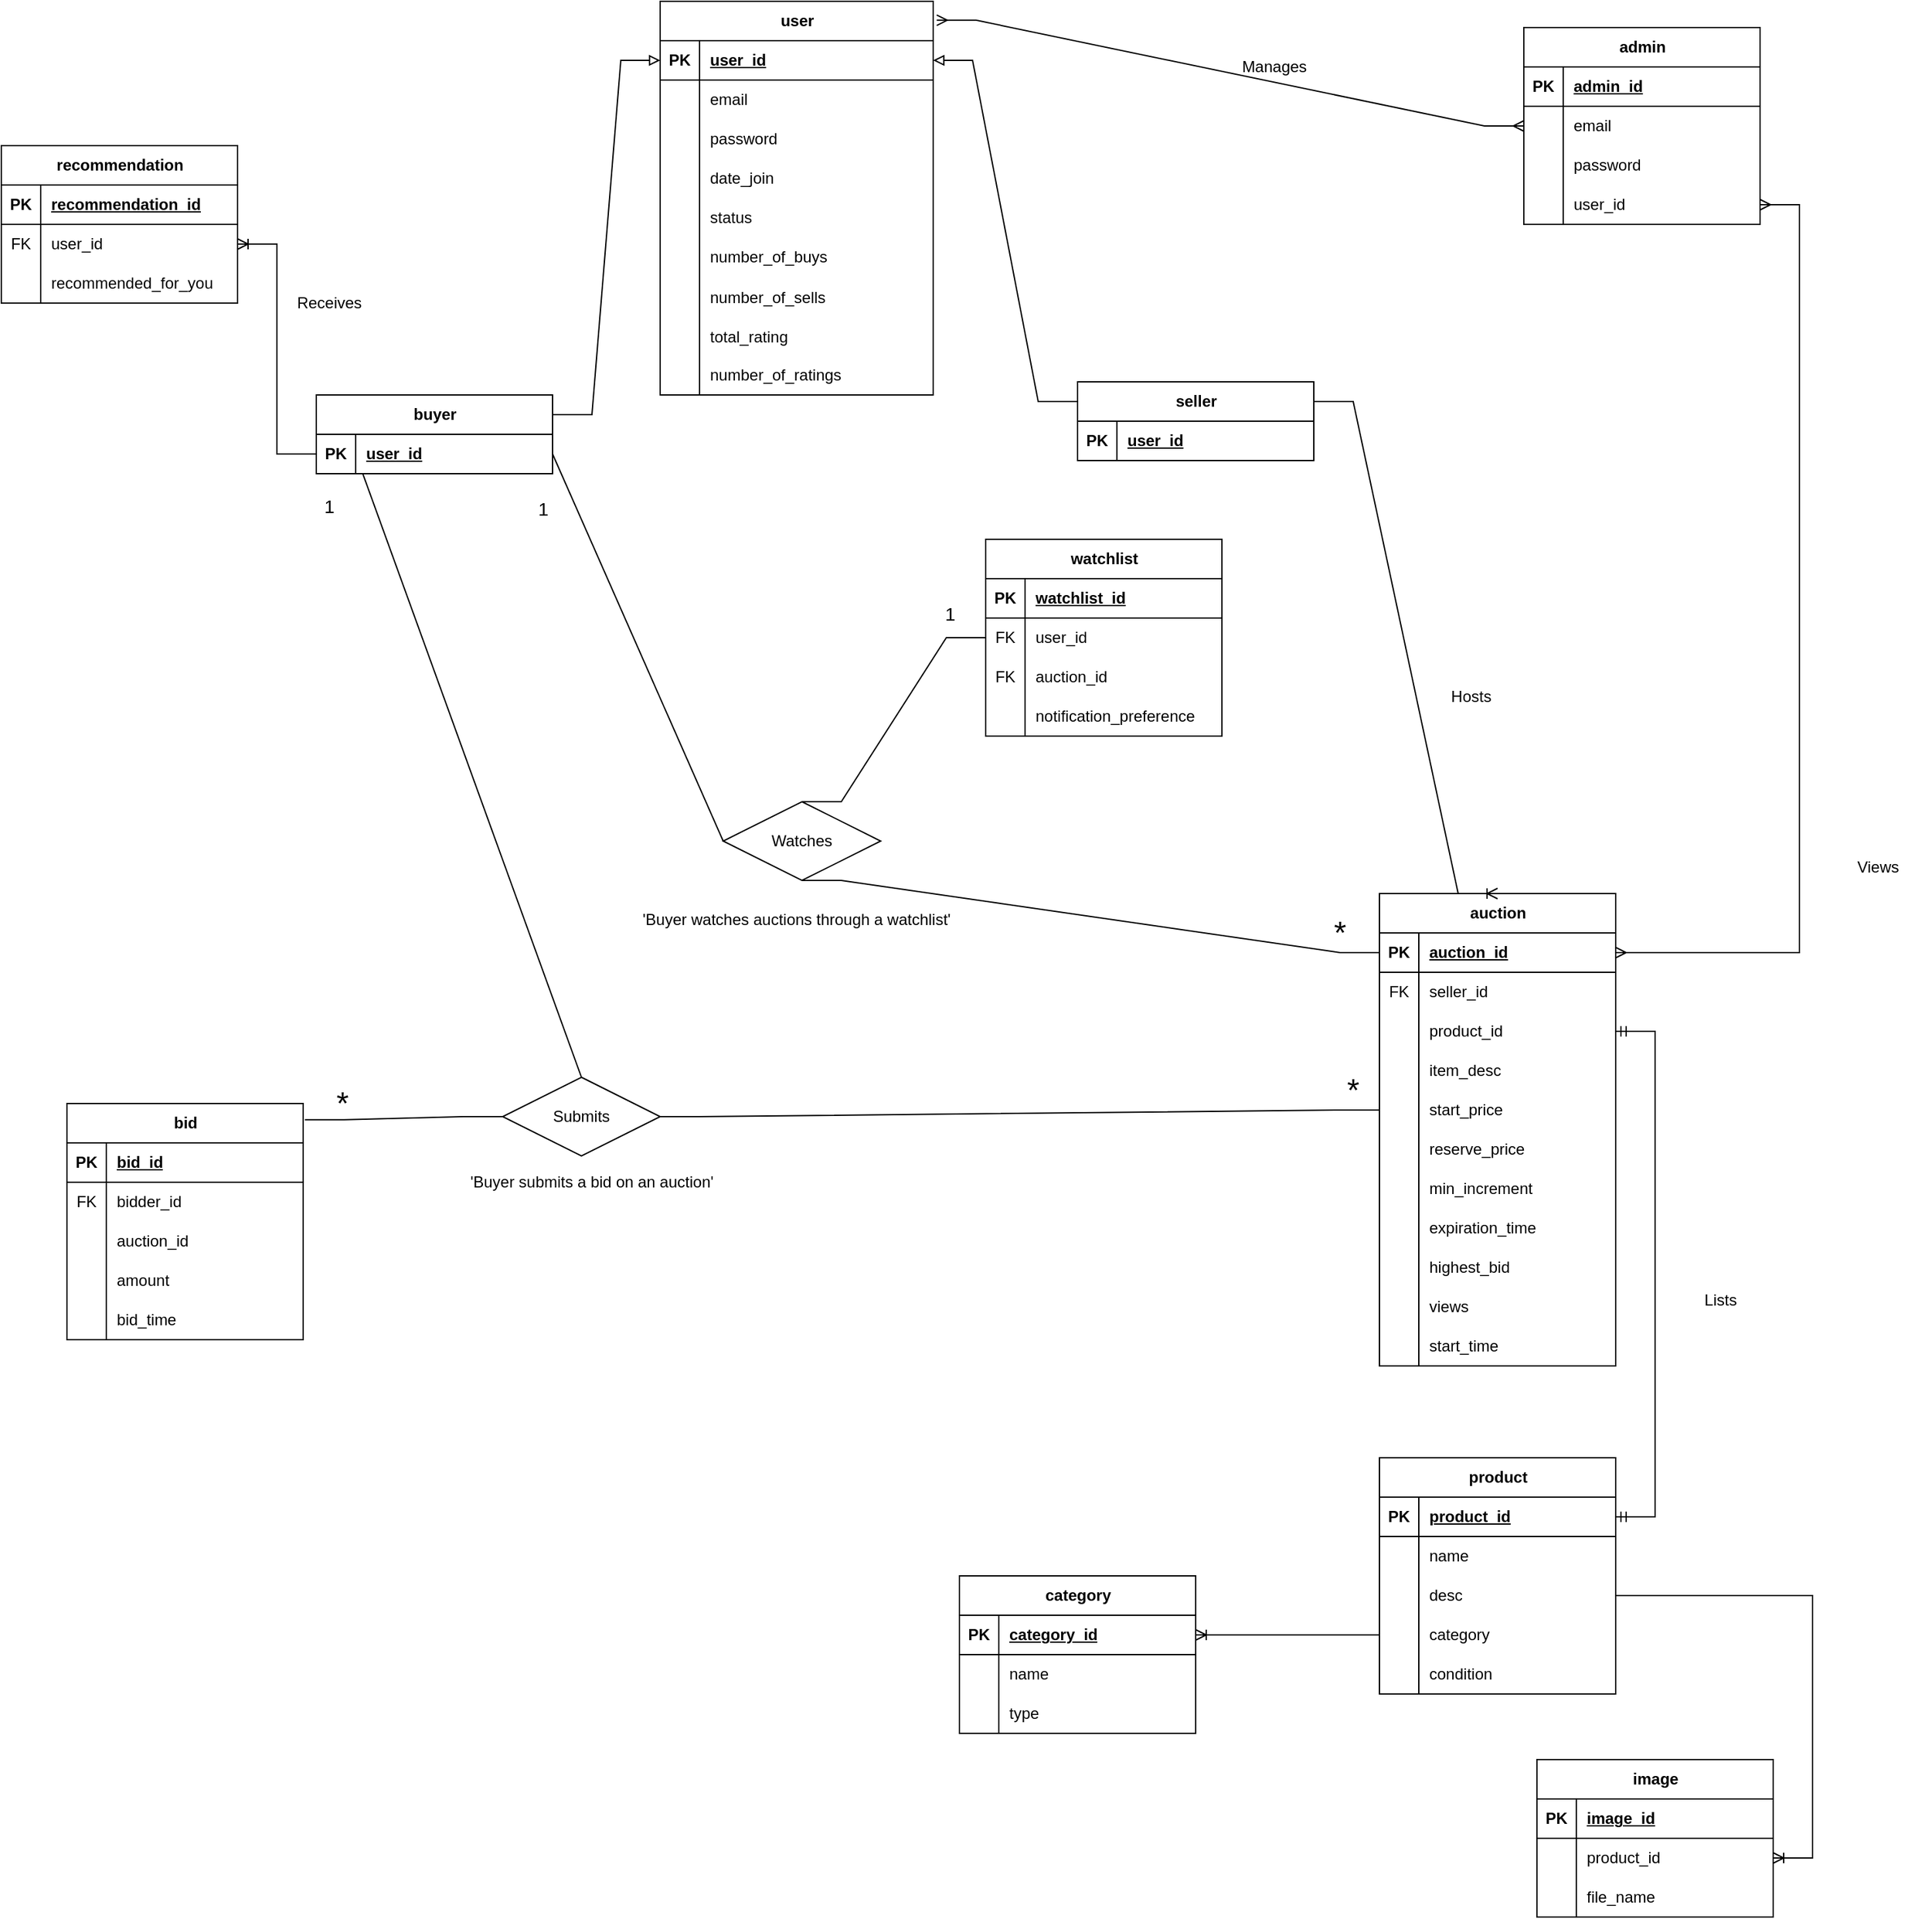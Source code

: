 <mxfile version="22.0.8" type="github">
  <diagram id="R2lEEEUBdFMjLlhIrx00" name="Page-1">
    <mxGraphModel dx="1632" dy="2069" grid="1" gridSize="10" guides="1" tooltips="1" connect="1" arrows="1" fold="1" page="1" pageScale="1" pageWidth="850" pageHeight="1100" math="0" shadow="0" extFonts="Permanent Marker^https://fonts.googleapis.com/css?family=Permanent+Marker">
      <root>
        <mxCell id="0" />
        <mxCell id="1" parent="0" />
        <mxCell id="6HJh6_K60Qh9likRDJgV-14" value="user" style="shape=table;startSize=30;container=1;collapsible=1;childLayout=tableLayout;fixedRows=1;rowLines=0;fontStyle=1;align=center;resizeLast=1;html=1;" parent="1" vertex="1">
          <mxGeometry x="522" y="-1010" width="208" height="300" as="geometry" />
        </mxCell>
        <mxCell id="6HJh6_K60Qh9likRDJgV-15" value="" style="shape=tableRow;horizontal=0;startSize=0;swimlaneHead=0;swimlaneBody=0;fillColor=none;collapsible=0;dropTarget=0;points=[[0,0.5],[1,0.5]];portConstraint=eastwest;top=0;left=0;right=0;bottom=1;" parent="6HJh6_K60Qh9likRDJgV-14" vertex="1">
          <mxGeometry y="30" width="208" height="30" as="geometry" />
        </mxCell>
        <mxCell id="6HJh6_K60Qh9likRDJgV-16" value="PK" style="shape=partialRectangle;connectable=0;fillColor=none;top=0;left=0;bottom=0;right=0;fontStyle=1;overflow=hidden;whiteSpace=wrap;html=1;" parent="6HJh6_K60Qh9likRDJgV-15" vertex="1">
          <mxGeometry width="30" height="30" as="geometry">
            <mxRectangle width="30" height="30" as="alternateBounds" />
          </mxGeometry>
        </mxCell>
        <mxCell id="6HJh6_K60Qh9likRDJgV-17" value="user_id" style="shape=partialRectangle;connectable=0;fillColor=none;top=0;left=0;bottom=0;right=0;align=left;spacingLeft=6;fontStyle=5;overflow=hidden;whiteSpace=wrap;html=1;" parent="6HJh6_K60Qh9likRDJgV-15" vertex="1">
          <mxGeometry x="30" width="178" height="30" as="geometry">
            <mxRectangle width="178" height="30" as="alternateBounds" />
          </mxGeometry>
        </mxCell>
        <mxCell id="6HJh6_K60Qh9likRDJgV-18" value="" style="shape=tableRow;horizontal=0;startSize=0;swimlaneHead=0;swimlaneBody=0;fillColor=none;collapsible=0;dropTarget=0;points=[[0,0.5],[1,0.5]];portConstraint=eastwest;top=0;left=0;right=0;bottom=0;" parent="6HJh6_K60Qh9likRDJgV-14" vertex="1">
          <mxGeometry y="60" width="208" height="30" as="geometry" />
        </mxCell>
        <mxCell id="6HJh6_K60Qh9likRDJgV-19" value="" style="shape=partialRectangle;connectable=0;fillColor=none;top=0;left=0;bottom=0;right=0;editable=1;overflow=hidden;whiteSpace=wrap;html=1;" parent="6HJh6_K60Qh9likRDJgV-18" vertex="1">
          <mxGeometry width="30" height="30" as="geometry">
            <mxRectangle width="30" height="30" as="alternateBounds" />
          </mxGeometry>
        </mxCell>
        <mxCell id="6HJh6_K60Qh9likRDJgV-20" value="email" style="shape=partialRectangle;connectable=0;fillColor=none;top=0;left=0;bottom=0;right=0;align=left;spacingLeft=6;overflow=hidden;whiteSpace=wrap;html=1;" parent="6HJh6_K60Qh9likRDJgV-18" vertex="1">
          <mxGeometry x="30" width="178" height="30" as="geometry">
            <mxRectangle width="178" height="30" as="alternateBounds" />
          </mxGeometry>
        </mxCell>
        <mxCell id="6HJh6_K60Qh9likRDJgV-21" value="" style="shape=tableRow;horizontal=0;startSize=0;swimlaneHead=0;swimlaneBody=0;fillColor=none;collapsible=0;dropTarget=0;points=[[0,0.5],[1,0.5]];portConstraint=eastwest;top=0;left=0;right=0;bottom=0;" parent="6HJh6_K60Qh9likRDJgV-14" vertex="1">
          <mxGeometry y="90" width="208" height="30" as="geometry" />
        </mxCell>
        <mxCell id="6HJh6_K60Qh9likRDJgV-22" value="" style="shape=partialRectangle;connectable=0;fillColor=none;top=0;left=0;bottom=0;right=0;editable=1;overflow=hidden;whiteSpace=wrap;html=1;" parent="6HJh6_K60Qh9likRDJgV-21" vertex="1">
          <mxGeometry width="30" height="30" as="geometry">
            <mxRectangle width="30" height="30" as="alternateBounds" />
          </mxGeometry>
        </mxCell>
        <mxCell id="6HJh6_K60Qh9likRDJgV-23" value="password" style="shape=partialRectangle;connectable=0;fillColor=none;top=0;left=0;bottom=0;right=0;align=left;spacingLeft=6;overflow=hidden;whiteSpace=wrap;html=1;" parent="6HJh6_K60Qh9likRDJgV-21" vertex="1">
          <mxGeometry x="30" width="178" height="30" as="geometry">
            <mxRectangle width="178" height="30" as="alternateBounds" />
          </mxGeometry>
        </mxCell>
        <mxCell id="6HJh6_K60Qh9likRDJgV-24" value="" style="shape=tableRow;horizontal=0;startSize=0;swimlaneHead=0;swimlaneBody=0;fillColor=none;collapsible=0;dropTarget=0;points=[[0,0.5],[1,0.5]];portConstraint=eastwest;top=0;left=0;right=0;bottom=0;" parent="6HJh6_K60Qh9likRDJgV-14" vertex="1">
          <mxGeometry y="120" width="208" height="30" as="geometry" />
        </mxCell>
        <mxCell id="6HJh6_K60Qh9likRDJgV-25" value="" style="shape=partialRectangle;connectable=0;fillColor=none;top=0;left=0;bottom=0;right=0;editable=1;overflow=hidden;whiteSpace=wrap;html=1;" parent="6HJh6_K60Qh9likRDJgV-24" vertex="1">
          <mxGeometry width="30" height="30" as="geometry">
            <mxRectangle width="30" height="30" as="alternateBounds" />
          </mxGeometry>
        </mxCell>
        <mxCell id="6HJh6_K60Qh9likRDJgV-26" value="date_join" style="shape=partialRectangle;connectable=0;fillColor=none;top=0;left=0;bottom=0;right=0;align=left;spacingLeft=6;overflow=hidden;whiteSpace=wrap;html=1;" parent="6HJh6_K60Qh9likRDJgV-24" vertex="1">
          <mxGeometry x="30" width="178" height="30" as="geometry">
            <mxRectangle width="178" height="30" as="alternateBounds" />
          </mxGeometry>
        </mxCell>
        <mxCell id="6HJh6_K60Qh9likRDJgV-27" value="" style="shape=tableRow;horizontal=0;startSize=0;swimlaneHead=0;swimlaneBody=0;fillColor=none;collapsible=0;dropTarget=0;points=[[0,0.5],[1,0.5]];portConstraint=eastwest;top=0;left=0;right=0;bottom=0;" parent="6HJh6_K60Qh9likRDJgV-14" vertex="1">
          <mxGeometry y="150" width="208" height="30" as="geometry" />
        </mxCell>
        <mxCell id="6HJh6_K60Qh9likRDJgV-28" value="" style="shape=partialRectangle;connectable=0;fillColor=none;top=0;left=0;bottom=0;right=0;editable=1;overflow=hidden;whiteSpace=wrap;html=1;" parent="6HJh6_K60Qh9likRDJgV-27" vertex="1">
          <mxGeometry width="30" height="30" as="geometry">
            <mxRectangle width="30" height="30" as="alternateBounds" />
          </mxGeometry>
        </mxCell>
        <mxCell id="6HJh6_K60Qh9likRDJgV-29" value="status" style="shape=partialRectangle;connectable=0;fillColor=none;top=0;left=0;bottom=0;right=0;align=left;spacingLeft=6;overflow=hidden;whiteSpace=wrap;html=1;" parent="6HJh6_K60Qh9likRDJgV-27" vertex="1">
          <mxGeometry x="30" width="178" height="30" as="geometry">
            <mxRectangle width="178" height="30" as="alternateBounds" />
          </mxGeometry>
        </mxCell>
        <mxCell id="6HJh6_K60Qh9likRDJgV-36" value="" style="shape=tableRow;horizontal=0;startSize=0;swimlaneHead=0;swimlaneBody=0;fillColor=none;collapsible=0;dropTarget=0;points=[[0,0.5],[1,0.5]];portConstraint=eastwest;top=0;left=0;right=0;bottom=0;" parent="6HJh6_K60Qh9likRDJgV-14" vertex="1">
          <mxGeometry y="180" width="208" height="30" as="geometry" />
        </mxCell>
        <mxCell id="6HJh6_K60Qh9likRDJgV-37" value="" style="shape=partialRectangle;connectable=0;fillColor=none;top=0;left=0;bottom=0;right=0;editable=1;overflow=hidden;whiteSpace=wrap;html=1;" parent="6HJh6_K60Qh9likRDJgV-36" vertex="1">
          <mxGeometry width="30" height="30" as="geometry">
            <mxRectangle width="30" height="30" as="alternateBounds" />
          </mxGeometry>
        </mxCell>
        <mxCell id="6HJh6_K60Qh9likRDJgV-38" value="number_of_buys" style="shape=partialRectangle;connectable=0;fillColor=none;top=0;left=0;bottom=0;right=0;align=left;spacingLeft=6;overflow=hidden;whiteSpace=wrap;html=1;" parent="6HJh6_K60Qh9likRDJgV-36" vertex="1">
          <mxGeometry x="30" width="178" height="30" as="geometry">
            <mxRectangle width="178" height="30" as="alternateBounds" />
          </mxGeometry>
        </mxCell>
        <mxCell id="3HP_R9tZkQ6TQnwQVB3P-5" value="" style="shape=tableRow;horizontal=0;startSize=0;swimlaneHead=0;swimlaneBody=0;fillColor=none;collapsible=0;dropTarget=0;points=[[0,0.5],[1,0.5]];portConstraint=eastwest;top=0;left=0;right=0;bottom=0;" vertex="1" parent="6HJh6_K60Qh9likRDJgV-14">
          <mxGeometry y="210" width="208" height="30" as="geometry" />
        </mxCell>
        <mxCell id="3HP_R9tZkQ6TQnwQVB3P-6" value="" style="shape=partialRectangle;connectable=0;fillColor=none;top=0;left=0;bottom=0;right=0;editable=1;overflow=hidden;" vertex="1" parent="3HP_R9tZkQ6TQnwQVB3P-5">
          <mxGeometry width="30" height="30" as="geometry">
            <mxRectangle width="30" height="30" as="alternateBounds" />
          </mxGeometry>
        </mxCell>
        <mxCell id="3HP_R9tZkQ6TQnwQVB3P-7" value="number_of_sells" style="shape=partialRectangle;connectable=0;fillColor=none;top=0;left=0;bottom=0;right=0;align=left;spacingLeft=6;overflow=hidden;" vertex="1" parent="3HP_R9tZkQ6TQnwQVB3P-5">
          <mxGeometry x="30" width="178" height="30" as="geometry">
            <mxRectangle width="178" height="30" as="alternateBounds" />
          </mxGeometry>
        </mxCell>
        <mxCell id="3HP_R9tZkQ6TQnwQVB3P-12" value="" style="shape=tableRow;horizontal=0;startSize=0;swimlaneHead=0;swimlaneBody=0;fillColor=none;collapsible=0;dropTarget=0;points=[[0,0.5],[1,0.5]];portConstraint=eastwest;top=0;left=0;right=0;bottom=0;" vertex="1" parent="6HJh6_K60Qh9likRDJgV-14">
          <mxGeometry y="240" width="208" height="30" as="geometry" />
        </mxCell>
        <mxCell id="3HP_R9tZkQ6TQnwQVB3P-13" value="" style="shape=partialRectangle;connectable=0;fillColor=none;top=0;left=0;bottom=0;right=0;editable=1;overflow=hidden;" vertex="1" parent="3HP_R9tZkQ6TQnwQVB3P-12">
          <mxGeometry width="30" height="30" as="geometry">
            <mxRectangle width="30" height="30" as="alternateBounds" />
          </mxGeometry>
        </mxCell>
        <mxCell id="3HP_R9tZkQ6TQnwQVB3P-14" value="total_rating" style="shape=partialRectangle;connectable=0;fillColor=none;top=0;left=0;bottom=0;right=0;align=left;spacingLeft=6;overflow=hidden;" vertex="1" parent="3HP_R9tZkQ6TQnwQVB3P-12">
          <mxGeometry x="30" width="178" height="30" as="geometry">
            <mxRectangle width="178" height="30" as="alternateBounds" />
          </mxGeometry>
        </mxCell>
        <mxCell id="6HJh6_K60Qh9likRDJgV-39" value="" style="shape=tableRow;horizontal=0;startSize=0;swimlaneHead=0;swimlaneBody=0;fillColor=none;collapsible=0;dropTarget=0;points=[[0,0.5],[1,0.5]];portConstraint=eastwest;top=0;left=0;right=0;bottom=0;" parent="6HJh6_K60Qh9likRDJgV-14" vertex="1">
          <mxGeometry y="270" width="208" height="30" as="geometry" />
        </mxCell>
        <mxCell id="6HJh6_K60Qh9likRDJgV-40" value="" style="shape=partialRectangle;connectable=0;fillColor=none;top=0;left=0;bottom=0;right=0;editable=1;overflow=hidden;whiteSpace=wrap;html=1;" parent="6HJh6_K60Qh9likRDJgV-39" vertex="1">
          <mxGeometry width="30" height="30" as="geometry">
            <mxRectangle width="30" height="30" as="alternateBounds" />
          </mxGeometry>
        </mxCell>
        <mxCell id="6HJh6_K60Qh9likRDJgV-41" value="number_of_ratings" style="shape=partialRectangle;connectable=0;fillColor=none;top=0;left=0;bottom=0;right=0;align=left;spacingLeft=6;overflow=hidden;whiteSpace=wrap;html=1;" parent="6HJh6_K60Qh9likRDJgV-39" vertex="1">
          <mxGeometry x="30" width="178" height="30" as="geometry">
            <mxRectangle width="178" height="30" as="alternateBounds" />
          </mxGeometry>
        </mxCell>
        <mxCell id="6HJh6_K60Qh9likRDJgV-42" value="bid" style="shape=table;startSize=30;container=1;collapsible=1;childLayout=tableLayout;fixedRows=1;rowLines=0;fontStyle=1;align=center;resizeLast=1;html=1;" parent="1" vertex="1">
          <mxGeometry x="70" y="-170" width="180" height="180" as="geometry" />
        </mxCell>
        <mxCell id="6HJh6_K60Qh9likRDJgV-43" value="" style="shape=tableRow;horizontal=0;startSize=0;swimlaneHead=0;swimlaneBody=0;fillColor=none;collapsible=0;dropTarget=0;points=[[0,0.5],[1,0.5]];portConstraint=eastwest;top=0;left=0;right=0;bottom=1;" parent="6HJh6_K60Qh9likRDJgV-42" vertex="1">
          <mxGeometry y="30" width="180" height="30" as="geometry" />
        </mxCell>
        <mxCell id="6HJh6_K60Qh9likRDJgV-44" value="PK" style="shape=partialRectangle;connectable=0;fillColor=none;top=0;left=0;bottom=0;right=0;fontStyle=1;overflow=hidden;whiteSpace=wrap;html=1;" parent="6HJh6_K60Qh9likRDJgV-43" vertex="1">
          <mxGeometry width="30" height="30" as="geometry">
            <mxRectangle width="30" height="30" as="alternateBounds" />
          </mxGeometry>
        </mxCell>
        <mxCell id="6HJh6_K60Qh9likRDJgV-45" value="bid_id" style="shape=partialRectangle;connectable=0;fillColor=none;top=0;left=0;bottom=0;right=0;align=left;spacingLeft=6;fontStyle=5;overflow=hidden;whiteSpace=wrap;html=1;" parent="6HJh6_K60Qh9likRDJgV-43" vertex="1">
          <mxGeometry x="30" width="150" height="30" as="geometry">
            <mxRectangle width="150" height="30" as="alternateBounds" />
          </mxGeometry>
        </mxCell>
        <mxCell id="6HJh6_K60Qh9likRDJgV-46" value="" style="shape=tableRow;horizontal=0;startSize=0;swimlaneHead=0;swimlaneBody=0;fillColor=none;collapsible=0;dropTarget=0;points=[[0,0.5],[1,0.5]];portConstraint=eastwest;top=0;left=0;right=0;bottom=0;" parent="6HJh6_K60Qh9likRDJgV-42" vertex="1">
          <mxGeometry y="60" width="180" height="30" as="geometry" />
        </mxCell>
        <mxCell id="6HJh6_K60Qh9likRDJgV-47" value="FK" style="shape=partialRectangle;connectable=0;fillColor=none;top=0;left=0;bottom=0;right=0;editable=1;overflow=hidden;whiteSpace=wrap;html=1;" parent="6HJh6_K60Qh9likRDJgV-46" vertex="1">
          <mxGeometry width="30" height="30" as="geometry">
            <mxRectangle width="30" height="30" as="alternateBounds" />
          </mxGeometry>
        </mxCell>
        <mxCell id="6HJh6_K60Qh9likRDJgV-48" value="bidder_id" style="shape=partialRectangle;connectable=0;fillColor=none;top=0;left=0;bottom=0;right=0;align=left;spacingLeft=6;overflow=hidden;whiteSpace=wrap;html=1;" parent="6HJh6_K60Qh9likRDJgV-46" vertex="1">
          <mxGeometry x="30" width="150" height="30" as="geometry">
            <mxRectangle width="150" height="30" as="alternateBounds" />
          </mxGeometry>
        </mxCell>
        <mxCell id="6HJh6_K60Qh9likRDJgV-49" value="" style="shape=tableRow;horizontal=0;startSize=0;swimlaneHead=0;swimlaneBody=0;fillColor=none;collapsible=0;dropTarget=0;points=[[0,0.5],[1,0.5]];portConstraint=eastwest;top=0;left=0;right=0;bottom=0;" parent="6HJh6_K60Qh9likRDJgV-42" vertex="1">
          <mxGeometry y="90" width="180" height="30" as="geometry" />
        </mxCell>
        <mxCell id="6HJh6_K60Qh9likRDJgV-50" value="" style="shape=partialRectangle;connectable=0;fillColor=none;top=0;left=0;bottom=0;right=0;editable=1;overflow=hidden;whiteSpace=wrap;html=1;" parent="6HJh6_K60Qh9likRDJgV-49" vertex="1">
          <mxGeometry width="30" height="30" as="geometry">
            <mxRectangle width="30" height="30" as="alternateBounds" />
          </mxGeometry>
        </mxCell>
        <mxCell id="6HJh6_K60Qh9likRDJgV-51" value="auction_id" style="shape=partialRectangle;connectable=0;fillColor=none;top=0;left=0;bottom=0;right=0;align=left;spacingLeft=6;overflow=hidden;whiteSpace=wrap;html=1;" parent="6HJh6_K60Qh9likRDJgV-49" vertex="1">
          <mxGeometry x="30" width="150" height="30" as="geometry">
            <mxRectangle width="150" height="30" as="alternateBounds" />
          </mxGeometry>
        </mxCell>
        <mxCell id="6HJh6_K60Qh9likRDJgV-52" value="" style="shape=tableRow;horizontal=0;startSize=0;swimlaneHead=0;swimlaneBody=0;fillColor=none;collapsible=0;dropTarget=0;points=[[0,0.5],[1,0.5]];portConstraint=eastwest;top=0;left=0;right=0;bottom=0;" parent="6HJh6_K60Qh9likRDJgV-42" vertex="1">
          <mxGeometry y="120" width="180" height="30" as="geometry" />
        </mxCell>
        <mxCell id="6HJh6_K60Qh9likRDJgV-53" value="" style="shape=partialRectangle;connectable=0;fillColor=none;top=0;left=0;bottom=0;right=0;editable=1;overflow=hidden;whiteSpace=wrap;html=1;" parent="6HJh6_K60Qh9likRDJgV-52" vertex="1">
          <mxGeometry width="30" height="30" as="geometry">
            <mxRectangle width="30" height="30" as="alternateBounds" />
          </mxGeometry>
        </mxCell>
        <mxCell id="6HJh6_K60Qh9likRDJgV-54" value="amount" style="shape=partialRectangle;connectable=0;fillColor=none;top=0;left=0;bottom=0;right=0;align=left;spacingLeft=6;overflow=hidden;whiteSpace=wrap;html=1;" parent="6HJh6_K60Qh9likRDJgV-52" vertex="1">
          <mxGeometry x="30" width="150" height="30" as="geometry">
            <mxRectangle width="150" height="30" as="alternateBounds" />
          </mxGeometry>
        </mxCell>
        <mxCell id="6HJh6_K60Qh9likRDJgV-55" value="" style="shape=tableRow;horizontal=0;startSize=0;swimlaneHead=0;swimlaneBody=0;fillColor=none;collapsible=0;dropTarget=0;points=[[0,0.5],[1,0.5]];portConstraint=eastwest;top=0;left=0;right=0;bottom=0;" parent="6HJh6_K60Qh9likRDJgV-42" vertex="1">
          <mxGeometry y="150" width="180" height="30" as="geometry" />
        </mxCell>
        <mxCell id="6HJh6_K60Qh9likRDJgV-56" value="" style="shape=partialRectangle;connectable=0;fillColor=none;top=0;left=0;bottom=0;right=0;editable=1;overflow=hidden;whiteSpace=wrap;html=1;" parent="6HJh6_K60Qh9likRDJgV-55" vertex="1">
          <mxGeometry width="30" height="30" as="geometry">
            <mxRectangle width="30" height="30" as="alternateBounds" />
          </mxGeometry>
        </mxCell>
        <mxCell id="6HJh6_K60Qh9likRDJgV-57" value="bid_time" style="shape=partialRectangle;connectable=0;fillColor=none;top=0;left=0;bottom=0;right=0;align=left;spacingLeft=6;overflow=hidden;whiteSpace=wrap;html=1;" parent="6HJh6_K60Qh9likRDJgV-55" vertex="1">
          <mxGeometry x="30" width="150" height="30" as="geometry">
            <mxRectangle width="150" height="30" as="alternateBounds" />
          </mxGeometry>
        </mxCell>
        <mxCell id="6HJh6_K60Qh9likRDJgV-58" value="auction" style="shape=table;startSize=30;container=1;collapsible=1;childLayout=tableLayout;fixedRows=1;rowLines=0;fontStyle=1;align=center;resizeLast=1;html=1;" parent="1" vertex="1">
          <mxGeometry x="1070" y="-330" width="180" height="360" as="geometry" />
        </mxCell>
        <mxCell id="6HJh6_K60Qh9likRDJgV-59" value="" style="shape=tableRow;horizontal=0;startSize=0;swimlaneHead=0;swimlaneBody=0;fillColor=none;collapsible=0;dropTarget=0;points=[[0,0.5],[1,0.5]];portConstraint=eastwest;top=0;left=0;right=0;bottom=1;" parent="6HJh6_K60Qh9likRDJgV-58" vertex="1">
          <mxGeometry y="30" width="180" height="30" as="geometry" />
        </mxCell>
        <mxCell id="6HJh6_K60Qh9likRDJgV-60" value="PK" style="shape=partialRectangle;connectable=0;fillColor=none;top=0;left=0;bottom=0;right=0;fontStyle=1;overflow=hidden;whiteSpace=wrap;html=1;" parent="6HJh6_K60Qh9likRDJgV-59" vertex="1">
          <mxGeometry width="30" height="30" as="geometry">
            <mxRectangle width="30" height="30" as="alternateBounds" />
          </mxGeometry>
        </mxCell>
        <mxCell id="6HJh6_K60Qh9likRDJgV-61" value="auction_id" style="shape=partialRectangle;connectable=0;fillColor=none;top=0;left=0;bottom=0;right=0;align=left;spacingLeft=6;fontStyle=5;overflow=hidden;whiteSpace=wrap;html=1;" parent="6HJh6_K60Qh9likRDJgV-59" vertex="1">
          <mxGeometry x="30" width="150" height="30" as="geometry">
            <mxRectangle width="150" height="30" as="alternateBounds" />
          </mxGeometry>
        </mxCell>
        <mxCell id="6HJh6_K60Qh9likRDJgV-62" value="" style="shape=tableRow;horizontal=0;startSize=0;swimlaneHead=0;swimlaneBody=0;fillColor=none;collapsible=0;dropTarget=0;points=[[0,0.5],[1,0.5]];portConstraint=eastwest;top=0;left=0;right=0;bottom=0;" parent="6HJh6_K60Qh9likRDJgV-58" vertex="1">
          <mxGeometry y="60" width="180" height="30" as="geometry" />
        </mxCell>
        <mxCell id="6HJh6_K60Qh9likRDJgV-63" value="FK" style="shape=partialRectangle;connectable=0;fillColor=none;top=0;left=0;bottom=0;right=0;editable=1;overflow=hidden;whiteSpace=wrap;html=1;" parent="6HJh6_K60Qh9likRDJgV-62" vertex="1">
          <mxGeometry width="30" height="30" as="geometry">
            <mxRectangle width="30" height="30" as="alternateBounds" />
          </mxGeometry>
        </mxCell>
        <mxCell id="6HJh6_K60Qh9likRDJgV-64" value="seller_id" style="shape=partialRectangle;connectable=0;fillColor=none;top=0;left=0;bottom=0;right=0;align=left;spacingLeft=6;overflow=hidden;whiteSpace=wrap;html=1;" parent="6HJh6_K60Qh9likRDJgV-62" vertex="1">
          <mxGeometry x="30" width="150" height="30" as="geometry">
            <mxRectangle width="150" height="30" as="alternateBounds" />
          </mxGeometry>
        </mxCell>
        <mxCell id="6HJh6_K60Qh9likRDJgV-68" value="" style="shape=tableRow;horizontal=0;startSize=0;swimlaneHead=0;swimlaneBody=0;fillColor=none;collapsible=0;dropTarget=0;points=[[0,0.5],[1,0.5]];portConstraint=eastwest;top=0;left=0;right=0;bottom=0;" parent="6HJh6_K60Qh9likRDJgV-58" vertex="1">
          <mxGeometry y="90" width="180" height="30" as="geometry" />
        </mxCell>
        <mxCell id="6HJh6_K60Qh9likRDJgV-69" value="" style="shape=partialRectangle;connectable=0;fillColor=none;top=0;left=0;bottom=0;right=0;editable=1;overflow=hidden;whiteSpace=wrap;html=1;" parent="6HJh6_K60Qh9likRDJgV-68" vertex="1">
          <mxGeometry width="30" height="30" as="geometry">
            <mxRectangle width="30" height="30" as="alternateBounds" />
          </mxGeometry>
        </mxCell>
        <mxCell id="6HJh6_K60Qh9likRDJgV-70" value="product_id" style="shape=partialRectangle;connectable=0;fillColor=none;top=0;left=0;bottom=0;right=0;align=left;spacingLeft=6;overflow=hidden;whiteSpace=wrap;html=1;" parent="6HJh6_K60Qh9likRDJgV-68" vertex="1">
          <mxGeometry x="30" width="150" height="30" as="geometry">
            <mxRectangle width="150" height="30" as="alternateBounds" />
          </mxGeometry>
        </mxCell>
        <mxCell id="6HJh6_K60Qh9likRDJgV-71" value="" style="shape=tableRow;horizontal=0;startSize=0;swimlaneHead=0;swimlaneBody=0;fillColor=none;collapsible=0;dropTarget=0;points=[[0,0.5],[1,0.5]];portConstraint=eastwest;top=0;left=0;right=0;bottom=0;" parent="6HJh6_K60Qh9likRDJgV-58" vertex="1">
          <mxGeometry y="120" width="180" height="30" as="geometry" />
        </mxCell>
        <mxCell id="6HJh6_K60Qh9likRDJgV-72" value="" style="shape=partialRectangle;connectable=0;fillColor=none;top=0;left=0;bottom=0;right=0;editable=1;overflow=hidden;whiteSpace=wrap;html=1;" parent="6HJh6_K60Qh9likRDJgV-71" vertex="1">
          <mxGeometry width="30" height="30" as="geometry">
            <mxRectangle width="30" height="30" as="alternateBounds" />
          </mxGeometry>
        </mxCell>
        <mxCell id="6HJh6_K60Qh9likRDJgV-73" value="item_desc" style="shape=partialRectangle;connectable=0;fillColor=none;top=0;left=0;bottom=0;right=0;align=left;spacingLeft=6;overflow=hidden;whiteSpace=wrap;html=1;" parent="6HJh6_K60Qh9likRDJgV-71" vertex="1">
          <mxGeometry x="30" width="150" height="30" as="geometry">
            <mxRectangle width="150" height="30" as="alternateBounds" />
          </mxGeometry>
        </mxCell>
        <mxCell id="6HJh6_K60Qh9likRDJgV-74" value="" style="shape=tableRow;horizontal=0;startSize=0;swimlaneHead=0;swimlaneBody=0;fillColor=none;collapsible=0;dropTarget=0;points=[[0,0.5],[1,0.5]];portConstraint=eastwest;top=0;left=0;right=0;bottom=0;" parent="6HJh6_K60Qh9likRDJgV-58" vertex="1">
          <mxGeometry y="150" width="180" height="30" as="geometry" />
        </mxCell>
        <mxCell id="6HJh6_K60Qh9likRDJgV-75" value="" style="shape=partialRectangle;connectable=0;fillColor=none;top=0;left=0;bottom=0;right=0;editable=1;overflow=hidden;whiteSpace=wrap;html=1;" parent="6HJh6_K60Qh9likRDJgV-74" vertex="1">
          <mxGeometry width="30" height="30" as="geometry">
            <mxRectangle width="30" height="30" as="alternateBounds" />
          </mxGeometry>
        </mxCell>
        <mxCell id="6HJh6_K60Qh9likRDJgV-76" value="start_price" style="shape=partialRectangle;connectable=0;fillColor=none;top=0;left=0;bottom=0;right=0;align=left;spacingLeft=6;overflow=hidden;whiteSpace=wrap;html=1;" parent="6HJh6_K60Qh9likRDJgV-74" vertex="1">
          <mxGeometry x="30" width="150" height="30" as="geometry">
            <mxRectangle width="150" height="30" as="alternateBounds" />
          </mxGeometry>
        </mxCell>
        <mxCell id="6HJh6_K60Qh9likRDJgV-77" value="" style="shape=tableRow;horizontal=0;startSize=0;swimlaneHead=0;swimlaneBody=0;fillColor=none;collapsible=0;dropTarget=0;points=[[0,0.5],[1,0.5]];portConstraint=eastwest;top=0;left=0;right=0;bottom=0;" parent="6HJh6_K60Qh9likRDJgV-58" vertex="1">
          <mxGeometry y="180" width="180" height="30" as="geometry" />
        </mxCell>
        <mxCell id="6HJh6_K60Qh9likRDJgV-78" value="" style="shape=partialRectangle;connectable=0;fillColor=none;top=0;left=0;bottom=0;right=0;editable=1;overflow=hidden;whiteSpace=wrap;html=1;" parent="6HJh6_K60Qh9likRDJgV-77" vertex="1">
          <mxGeometry width="30" height="30" as="geometry">
            <mxRectangle width="30" height="30" as="alternateBounds" />
          </mxGeometry>
        </mxCell>
        <mxCell id="6HJh6_K60Qh9likRDJgV-79" value="reserve_price" style="shape=partialRectangle;connectable=0;fillColor=none;top=0;left=0;bottom=0;right=0;align=left;spacingLeft=6;overflow=hidden;whiteSpace=wrap;html=1;" parent="6HJh6_K60Qh9likRDJgV-77" vertex="1">
          <mxGeometry x="30" width="150" height="30" as="geometry">
            <mxRectangle width="150" height="30" as="alternateBounds" />
          </mxGeometry>
        </mxCell>
        <mxCell id="6HJh6_K60Qh9likRDJgV-80" value="" style="shape=tableRow;horizontal=0;startSize=0;swimlaneHead=0;swimlaneBody=0;fillColor=none;collapsible=0;dropTarget=0;points=[[0,0.5],[1,0.5]];portConstraint=eastwest;top=0;left=0;right=0;bottom=0;" parent="6HJh6_K60Qh9likRDJgV-58" vertex="1">
          <mxGeometry y="210" width="180" height="30" as="geometry" />
        </mxCell>
        <mxCell id="6HJh6_K60Qh9likRDJgV-81" value="" style="shape=partialRectangle;connectable=0;fillColor=none;top=0;left=0;bottom=0;right=0;editable=1;overflow=hidden;whiteSpace=wrap;html=1;" parent="6HJh6_K60Qh9likRDJgV-80" vertex="1">
          <mxGeometry width="30" height="30" as="geometry">
            <mxRectangle width="30" height="30" as="alternateBounds" />
          </mxGeometry>
        </mxCell>
        <mxCell id="6HJh6_K60Qh9likRDJgV-82" value="min_increment" style="shape=partialRectangle;connectable=0;fillColor=none;top=0;left=0;bottom=0;right=0;align=left;spacingLeft=6;overflow=hidden;whiteSpace=wrap;html=1;" parent="6HJh6_K60Qh9likRDJgV-80" vertex="1">
          <mxGeometry x="30" width="150" height="30" as="geometry">
            <mxRectangle width="150" height="30" as="alternateBounds" />
          </mxGeometry>
        </mxCell>
        <mxCell id="6HJh6_K60Qh9likRDJgV-83" value="" style="shape=tableRow;horizontal=0;startSize=0;swimlaneHead=0;swimlaneBody=0;fillColor=none;collapsible=0;dropTarget=0;points=[[0,0.5],[1,0.5]];portConstraint=eastwest;top=0;left=0;right=0;bottom=0;" parent="6HJh6_K60Qh9likRDJgV-58" vertex="1">
          <mxGeometry y="240" width="180" height="30" as="geometry" />
        </mxCell>
        <mxCell id="6HJh6_K60Qh9likRDJgV-84" value="" style="shape=partialRectangle;connectable=0;fillColor=none;top=0;left=0;bottom=0;right=0;editable=1;overflow=hidden;whiteSpace=wrap;html=1;" parent="6HJh6_K60Qh9likRDJgV-83" vertex="1">
          <mxGeometry width="30" height="30" as="geometry">
            <mxRectangle width="30" height="30" as="alternateBounds" />
          </mxGeometry>
        </mxCell>
        <mxCell id="6HJh6_K60Qh9likRDJgV-85" value="expiration_time" style="shape=partialRectangle;connectable=0;fillColor=none;top=0;left=0;bottom=0;right=0;align=left;spacingLeft=6;overflow=hidden;whiteSpace=wrap;html=1;" parent="6HJh6_K60Qh9likRDJgV-83" vertex="1">
          <mxGeometry x="30" width="150" height="30" as="geometry">
            <mxRectangle width="150" height="30" as="alternateBounds" />
          </mxGeometry>
        </mxCell>
        <mxCell id="6HJh6_K60Qh9likRDJgV-86" value="" style="shape=tableRow;horizontal=0;startSize=0;swimlaneHead=0;swimlaneBody=0;fillColor=none;collapsible=0;dropTarget=0;points=[[0,0.5],[1,0.5]];portConstraint=eastwest;top=0;left=0;right=0;bottom=0;" parent="6HJh6_K60Qh9likRDJgV-58" vertex="1">
          <mxGeometry y="270" width="180" height="30" as="geometry" />
        </mxCell>
        <mxCell id="6HJh6_K60Qh9likRDJgV-87" value="" style="shape=partialRectangle;connectable=0;fillColor=none;top=0;left=0;bottom=0;right=0;editable=1;overflow=hidden;whiteSpace=wrap;html=1;" parent="6HJh6_K60Qh9likRDJgV-86" vertex="1">
          <mxGeometry width="30" height="30" as="geometry">
            <mxRectangle width="30" height="30" as="alternateBounds" />
          </mxGeometry>
        </mxCell>
        <mxCell id="6HJh6_K60Qh9likRDJgV-88" value="highest_bid" style="shape=partialRectangle;connectable=0;fillColor=none;top=0;left=0;bottom=0;right=0;align=left;spacingLeft=6;overflow=hidden;whiteSpace=wrap;html=1;" parent="6HJh6_K60Qh9likRDJgV-86" vertex="1">
          <mxGeometry x="30" width="150" height="30" as="geometry">
            <mxRectangle width="150" height="30" as="alternateBounds" />
          </mxGeometry>
        </mxCell>
        <mxCell id="6HJh6_K60Qh9likRDJgV-89" value="" style="shape=tableRow;horizontal=0;startSize=0;swimlaneHead=0;swimlaneBody=0;fillColor=none;collapsible=0;dropTarget=0;points=[[0,0.5],[1,0.5]];portConstraint=eastwest;top=0;left=0;right=0;bottom=0;" parent="6HJh6_K60Qh9likRDJgV-58" vertex="1">
          <mxGeometry y="300" width="180" height="30" as="geometry" />
        </mxCell>
        <mxCell id="6HJh6_K60Qh9likRDJgV-90" value="" style="shape=partialRectangle;connectable=0;fillColor=none;top=0;left=0;bottom=0;right=0;editable=1;overflow=hidden;whiteSpace=wrap;html=1;" parent="6HJh6_K60Qh9likRDJgV-89" vertex="1">
          <mxGeometry width="30" height="30" as="geometry">
            <mxRectangle width="30" height="30" as="alternateBounds" />
          </mxGeometry>
        </mxCell>
        <mxCell id="6HJh6_K60Qh9likRDJgV-91" value="views" style="shape=partialRectangle;connectable=0;fillColor=none;top=0;left=0;bottom=0;right=0;align=left;spacingLeft=6;overflow=hidden;whiteSpace=wrap;html=1;" parent="6HJh6_K60Qh9likRDJgV-89" vertex="1">
          <mxGeometry x="30" width="150" height="30" as="geometry">
            <mxRectangle width="150" height="30" as="alternateBounds" />
          </mxGeometry>
        </mxCell>
        <mxCell id="6HJh6_K60Qh9likRDJgV-185" value="" style="shape=tableRow;horizontal=0;startSize=0;swimlaneHead=0;swimlaneBody=0;fillColor=none;collapsible=0;dropTarget=0;points=[[0,0.5],[1,0.5]];portConstraint=eastwest;top=0;left=0;right=0;bottom=0;" parent="6HJh6_K60Qh9likRDJgV-58" vertex="1">
          <mxGeometry y="330" width="180" height="30" as="geometry" />
        </mxCell>
        <mxCell id="6HJh6_K60Qh9likRDJgV-186" value="" style="shape=partialRectangle;connectable=0;fillColor=none;top=0;left=0;bottom=0;right=0;editable=1;overflow=hidden;whiteSpace=wrap;html=1;" parent="6HJh6_K60Qh9likRDJgV-185" vertex="1">
          <mxGeometry width="30" height="30" as="geometry">
            <mxRectangle width="30" height="30" as="alternateBounds" />
          </mxGeometry>
        </mxCell>
        <mxCell id="6HJh6_K60Qh9likRDJgV-187" value="&lt;span data-darkreader-inline-bgcolor=&quot;&quot; style=&quot;--darkreader-inline-bgcolor: #cc6600; background-color: rgb(255, 255, 255);&quot;&gt;start_time&lt;/span&gt;" style="shape=partialRectangle;connectable=0;fillColor=none;top=0;left=0;bottom=0;right=0;align=left;spacingLeft=6;overflow=hidden;whiteSpace=wrap;html=1;" parent="6HJh6_K60Qh9likRDJgV-185" vertex="1">
          <mxGeometry x="30" width="150" height="30" as="geometry">
            <mxRectangle width="150" height="30" as="alternateBounds" />
          </mxGeometry>
        </mxCell>
        <mxCell id="6HJh6_K60Qh9likRDJgV-92" value="" style="edgeStyle=entityRelationEdgeStyle;fontSize=12;html=1;endArrow=none;rounded=0;entryX=1;entryY=0.25;entryDx=0;entryDy=0;endFill=0;startArrow=block;startFill=0;" parent="1" source="6HJh6_K60Qh9likRDJgV-15" target="Qm30KWrImgnYyDpXMByX-15" edge="1">
          <mxGeometry width="100" height="100" relative="1" as="geometry">
            <mxPoint x="550" y="140" as="sourcePoint" />
            <mxPoint x="210" y="-320" as="targetPoint" />
          </mxGeometry>
        </mxCell>
        <mxCell id="6HJh6_K60Qh9likRDJgV-93" value="" style="edgeStyle=entityRelationEdgeStyle;fontSize=12;html=1;endArrow=none;rounded=0;endFill=0;startArrow=block;startFill=0;entryX=0;entryY=0.25;entryDx=0;entryDy=0;" parent="1" source="6HJh6_K60Qh9likRDJgV-15" target="Qm30KWrImgnYyDpXMByX-2" edge="1">
          <mxGeometry width="100" height="100" relative="1" as="geometry">
            <mxPoint x="320" y="220" as="sourcePoint" />
            <mxPoint x="300" y="380" as="targetPoint" />
          </mxGeometry>
        </mxCell>
        <mxCell id="6HJh6_K60Qh9likRDJgV-96" value="" style="edgeStyle=entityRelationEdgeStyle;fontSize=12;html=1;endArrow=none;rounded=0;endFill=0;exitX=0;exitY=0.5;exitDx=0;exitDy=0;" parent="1" source="6HJh6_K60Qh9likRDJgV-74" target="3HP_R9tZkQ6TQnwQVB3P-1" edge="1">
          <mxGeometry width="100" height="100" relative="1" as="geometry">
            <mxPoint x="610" y="330" as="sourcePoint" />
            <mxPoint x="710" y="230" as="targetPoint" />
          </mxGeometry>
        </mxCell>
        <mxCell id="6HJh6_K60Qh9likRDJgV-97" value="product" style="shape=table;startSize=30;container=1;collapsible=1;childLayout=tableLayout;fixedRows=1;rowLines=0;fontStyle=1;align=center;resizeLast=1;html=1;" parent="1" vertex="1">
          <mxGeometry x="1070" y="100" width="180" height="180" as="geometry" />
        </mxCell>
        <mxCell id="6HJh6_K60Qh9likRDJgV-98" value="" style="shape=tableRow;horizontal=0;startSize=0;swimlaneHead=0;swimlaneBody=0;fillColor=none;collapsible=0;dropTarget=0;points=[[0,0.5],[1,0.5]];portConstraint=eastwest;top=0;left=0;right=0;bottom=1;" parent="6HJh6_K60Qh9likRDJgV-97" vertex="1">
          <mxGeometry y="30" width="180" height="30" as="geometry" />
        </mxCell>
        <mxCell id="6HJh6_K60Qh9likRDJgV-99" value="PK" style="shape=partialRectangle;connectable=0;fillColor=none;top=0;left=0;bottom=0;right=0;fontStyle=1;overflow=hidden;whiteSpace=wrap;html=1;" parent="6HJh6_K60Qh9likRDJgV-98" vertex="1">
          <mxGeometry width="30" height="30" as="geometry">
            <mxRectangle width="30" height="30" as="alternateBounds" />
          </mxGeometry>
        </mxCell>
        <mxCell id="6HJh6_K60Qh9likRDJgV-100" value="product_id" style="shape=partialRectangle;connectable=0;fillColor=none;top=0;left=0;bottom=0;right=0;align=left;spacingLeft=6;fontStyle=5;overflow=hidden;whiteSpace=wrap;html=1;" parent="6HJh6_K60Qh9likRDJgV-98" vertex="1">
          <mxGeometry x="30" width="150" height="30" as="geometry">
            <mxRectangle width="150" height="30" as="alternateBounds" />
          </mxGeometry>
        </mxCell>
        <mxCell id="6HJh6_K60Qh9likRDJgV-101" value="" style="shape=tableRow;horizontal=0;startSize=0;swimlaneHead=0;swimlaneBody=0;fillColor=none;collapsible=0;dropTarget=0;points=[[0,0.5],[1,0.5]];portConstraint=eastwest;top=0;left=0;right=0;bottom=0;" parent="6HJh6_K60Qh9likRDJgV-97" vertex="1">
          <mxGeometry y="60" width="180" height="30" as="geometry" />
        </mxCell>
        <mxCell id="6HJh6_K60Qh9likRDJgV-102" value="" style="shape=partialRectangle;connectable=0;fillColor=none;top=0;left=0;bottom=0;right=0;editable=1;overflow=hidden;whiteSpace=wrap;html=1;" parent="6HJh6_K60Qh9likRDJgV-101" vertex="1">
          <mxGeometry width="30" height="30" as="geometry">
            <mxRectangle width="30" height="30" as="alternateBounds" />
          </mxGeometry>
        </mxCell>
        <mxCell id="6HJh6_K60Qh9likRDJgV-103" value="name" style="shape=partialRectangle;connectable=0;fillColor=none;top=0;left=0;bottom=0;right=0;align=left;spacingLeft=6;overflow=hidden;whiteSpace=wrap;html=1;" parent="6HJh6_K60Qh9likRDJgV-101" vertex="1">
          <mxGeometry x="30" width="150" height="30" as="geometry">
            <mxRectangle width="150" height="30" as="alternateBounds" />
          </mxGeometry>
        </mxCell>
        <mxCell id="6HJh6_K60Qh9likRDJgV-104" value="" style="shape=tableRow;horizontal=0;startSize=0;swimlaneHead=0;swimlaneBody=0;fillColor=none;collapsible=0;dropTarget=0;points=[[0,0.5],[1,0.5]];portConstraint=eastwest;top=0;left=0;right=0;bottom=0;" parent="6HJh6_K60Qh9likRDJgV-97" vertex="1">
          <mxGeometry y="90" width="180" height="30" as="geometry" />
        </mxCell>
        <mxCell id="6HJh6_K60Qh9likRDJgV-105" value="" style="shape=partialRectangle;connectable=0;fillColor=none;top=0;left=0;bottom=0;right=0;editable=1;overflow=hidden;whiteSpace=wrap;html=1;" parent="6HJh6_K60Qh9likRDJgV-104" vertex="1">
          <mxGeometry width="30" height="30" as="geometry">
            <mxRectangle width="30" height="30" as="alternateBounds" />
          </mxGeometry>
        </mxCell>
        <mxCell id="6HJh6_K60Qh9likRDJgV-106" value="desc" style="shape=partialRectangle;connectable=0;fillColor=none;top=0;left=0;bottom=0;right=0;align=left;spacingLeft=6;overflow=hidden;whiteSpace=wrap;html=1;" parent="6HJh6_K60Qh9likRDJgV-104" vertex="1">
          <mxGeometry x="30" width="150" height="30" as="geometry">
            <mxRectangle width="150" height="30" as="alternateBounds" />
          </mxGeometry>
        </mxCell>
        <mxCell id="6HJh6_K60Qh9likRDJgV-107" value="" style="shape=tableRow;horizontal=0;startSize=0;swimlaneHead=0;swimlaneBody=0;fillColor=none;collapsible=0;dropTarget=0;points=[[0,0.5],[1,0.5]];portConstraint=eastwest;top=0;left=0;right=0;bottom=0;" parent="6HJh6_K60Qh9likRDJgV-97" vertex="1">
          <mxGeometry y="120" width="180" height="30" as="geometry" />
        </mxCell>
        <mxCell id="6HJh6_K60Qh9likRDJgV-108" value="" style="shape=partialRectangle;connectable=0;fillColor=none;top=0;left=0;bottom=0;right=0;editable=1;overflow=hidden;whiteSpace=wrap;html=1;" parent="6HJh6_K60Qh9likRDJgV-107" vertex="1">
          <mxGeometry width="30" height="30" as="geometry">
            <mxRectangle width="30" height="30" as="alternateBounds" />
          </mxGeometry>
        </mxCell>
        <mxCell id="6HJh6_K60Qh9likRDJgV-109" value="category" style="shape=partialRectangle;connectable=0;fillColor=none;top=0;left=0;bottom=0;right=0;align=left;spacingLeft=6;overflow=hidden;whiteSpace=wrap;html=1;" parent="6HJh6_K60Qh9likRDJgV-107" vertex="1">
          <mxGeometry x="30" width="150" height="30" as="geometry">
            <mxRectangle width="150" height="30" as="alternateBounds" />
          </mxGeometry>
        </mxCell>
        <mxCell id="6HJh6_K60Qh9likRDJgV-110" value="" style="shape=tableRow;horizontal=0;startSize=0;swimlaneHead=0;swimlaneBody=0;fillColor=none;collapsible=0;dropTarget=0;points=[[0,0.5],[1,0.5]];portConstraint=eastwest;top=0;left=0;right=0;bottom=0;" parent="6HJh6_K60Qh9likRDJgV-97" vertex="1">
          <mxGeometry y="150" width="180" height="30" as="geometry" />
        </mxCell>
        <mxCell id="6HJh6_K60Qh9likRDJgV-111" value="" style="shape=partialRectangle;connectable=0;fillColor=none;top=0;left=0;bottom=0;right=0;editable=1;overflow=hidden;whiteSpace=wrap;html=1;" parent="6HJh6_K60Qh9likRDJgV-110" vertex="1">
          <mxGeometry width="30" height="30" as="geometry">
            <mxRectangle width="30" height="30" as="alternateBounds" />
          </mxGeometry>
        </mxCell>
        <mxCell id="6HJh6_K60Qh9likRDJgV-112" value="condition" style="shape=partialRectangle;connectable=0;fillColor=none;top=0;left=0;bottom=0;right=0;align=left;spacingLeft=6;overflow=hidden;whiteSpace=wrap;html=1;" parent="6HJh6_K60Qh9likRDJgV-110" vertex="1">
          <mxGeometry x="30" width="150" height="30" as="geometry">
            <mxRectangle width="150" height="30" as="alternateBounds" />
          </mxGeometry>
        </mxCell>
        <mxCell id="6HJh6_K60Qh9likRDJgV-113" value="image" style="shape=table;startSize=30;container=1;collapsible=1;childLayout=tableLayout;fixedRows=1;rowLines=0;fontStyle=1;align=center;resizeLast=1;html=1;" parent="1" vertex="1">
          <mxGeometry x="1190" y="330" width="180" height="120" as="geometry" />
        </mxCell>
        <mxCell id="6HJh6_K60Qh9likRDJgV-114" value="" style="shape=tableRow;horizontal=0;startSize=0;swimlaneHead=0;swimlaneBody=0;fillColor=none;collapsible=0;dropTarget=0;points=[[0,0.5],[1,0.5]];portConstraint=eastwest;top=0;left=0;right=0;bottom=1;" parent="6HJh6_K60Qh9likRDJgV-113" vertex="1">
          <mxGeometry y="30" width="180" height="30" as="geometry" />
        </mxCell>
        <mxCell id="6HJh6_K60Qh9likRDJgV-115" value="PK" style="shape=partialRectangle;connectable=0;fillColor=none;top=0;left=0;bottom=0;right=0;fontStyle=1;overflow=hidden;whiteSpace=wrap;html=1;" parent="6HJh6_K60Qh9likRDJgV-114" vertex="1">
          <mxGeometry width="30" height="30" as="geometry">
            <mxRectangle width="30" height="30" as="alternateBounds" />
          </mxGeometry>
        </mxCell>
        <mxCell id="6HJh6_K60Qh9likRDJgV-116" value="image_id" style="shape=partialRectangle;connectable=0;fillColor=none;top=0;left=0;bottom=0;right=0;align=left;spacingLeft=6;fontStyle=5;overflow=hidden;whiteSpace=wrap;html=1;" parent="6HJh6_K60Qh9likRDJgV-114" vertex="1">
          <mxGeometry x="30" width="150" height="30" as="geometry">
            <mxRectangle width="150" height="30" as="alternateBounds" />
          </mxGeometry>
        </mxCell>
        <mxCell id="6HJh6_K60Qh9likRDJgV-117" value="" style="shape=tableRow;horizontal=0;startSize=0;swimlaneHead=0;swimlaneBody=0;fillColor=none;collapsible=0;dropTarget=0;points=[[0,0.5],[1,0.5]];portConstraint=eastwest;top=0;left=0;right=0;bottom=0;" parent="6HJh6_K60Qh9likRDJgV-113" vertex="1">
          <mxGeometry y="60" width="180" height="30" as="geometry" />
        </mxCell>
        <mxCell id="6HJh6_K60Qh9likRDJgV-118" value="" style="shape=partialRectangle;connectable=0;fillColor=none;top=0;left=0;bottom=0;right=0;editable=1;overflow=hidden;whiteSpace=wrap;html=1;" parent="6HJh6_K60Qh9likRDJgV-117" vertex="1">
          <mxGeometry width="30" height="30" as="geometry">
            <mxRectangle width="30" height="30" as="alternateBounds" />
          </mxGeometry>
        </mxCell>
        <mxCell id="6HJh6_K60Qh9likRDJgV-119" value="product_id" style="shape=partialRectangle;connectable=0;fillColor=none;top=0;left=0;bottom=0;right=0;align=left;spacingLeft=6;overflow=hidden;whiteSpace=wrap;html=1;" parent="6HJh6_K60Qh9likRDJgV-117" vertex="1">
          <mxGeometry x="30" width="150" height="30" as="geometry">
            <mxRectangle width="150" height="30" as="alternateBounds" />
          </mxGeometry>
        </mxCell>
        <mxCell id="6HJh6_K60Qh9likRDJgV-120" value="" style="shape=tableRow;horizontal=0;startSize=0;swimlaneHead=0;swimlaneBody=0;fillColor=none;collapsible=0;dropTarget=0;points=[[0,0.5],[1,0.5]];portConstraint=eastwest;top=0;left=0;right=0;bottom=0;" parent="6HJh6_K60Qh9likRDJgV-113" vertex="1">
          <mxGeometry y="90" width="180" height="30" as="geometry" />
        </mxCell>
        <mxCell id="6HJh6_K60Qh9likRDJgV-121" value="" style="shape=partialRectangle;connectable=0;fillColor=none;top=0;left=0;bottom=0;right=0;editable=1;overflow=hidden;whiteSpace=wrap;html=1;" parent="6HJh6_K60Qh9likRDJgV-120" vertex="1">
          <mxGeometry width="30" height="30" as="geometry">
            <mxRectangle width="30" height="30" as="alternateBounds" />
          </mxGeometry>
        </mxCell>
        <mxCell id="6HJh6_K60Qh9likRDJgV-122" value="file_name" style="shape=partialRectangle;connectable=0;fillColor=none;top=0;left=0;bottom=0;right=0;align=left;spacingLeft=6;overflow=hidden;whiteSpace=wrap;html=1;" parent="6HJh6_K60Qh9likRDJgV-120" vertex="1">
          <mxGeometry x="30" width="150" height="30" as="geometry">
            <mxRectangle width="150" height="30" as="alternateBounds" />
          </mxGeometry>
        </mxCell>
        <mxCell id="6HJh6_K60Qh9likRDJgV-123" value="" style="edgeStyle=entityRelationEdgeStyle;fontSize=12;html=1;endArrow=ERoneToMany;rounded=0;exitX=1;exitY=0.5;exitDx=0;exitDy=0;" parent="1" source="6HJh6_K60Qh9likRDJgV-104" target="6HJh6_K60Qh9likRDJgV-117" edge="1">
          <mxGeometry width="100" height="100" relative="1" as="geometry">
            <mxPoint x="550" y="350" as="sourcePoint" />
            <mxPoint x="650" y="250" as="targetPoint" />
          </mxGeometry>
        </mxCell>
        <mxCell id="6HJh6_K60Qh9likRDJgV-124" value="" style="edgeStyle=entityRelationEdgeStyle;fontSize=12;html=1;endArrow=ERmandOne;startArrow=ERmandOne;rounded=0;entryX=1;entryY=0.5;entryDx=0;entryDy=0;exitX=1;exitY=0.5;exitDx=0;exitDy=0;" parent="1" source="6HJh6_K60Qh9likRDJgV-98" target="6HJh6_K60Qh9likRDJgV-68" edge="1">
          <mxGeometry width="100" height="100" relative="1" as="geometry">
            <mxPoint x="690" y="530" as="sourcePoint" />
            <mxPoint x="650" y="360" as="targetPoint" />
          </mxGeometry>
        </mxCell>
        <mxCell id="6HJh6_K60Qh9likRDJgV-128" value="watchlist" style="shape=table;startSize=30;container=1;collapsible=1;childLayout=tableLayout;fixedRows=1;rowLines=0;fontStyle=1;align=center;resizeLast=1;html=1;" parent="1" vertex="1">
          <mxGeometry x="770" y="-600" width="180" height="150" as="geometry" />
        </mxCell>
        <mxCell id="6HJh6_K60Qh9likRDJgV-129" value="" style="shape=tableRow;horizontal=0;startSize=0;swimlaneHead=0;swimlaneBody=0;fillColor=none;collapsible=0;dropTarget=0;points=[[0,0.5],[1,0.5]];portConstraint=eastwest;top=0;left=0;right=0;bottom=1;" parent="6HJh6_K60Qh9likRDJgV-128" vertex="1">
          <mxGeometry y="30" width="180" height="30" as="geometry" />
        </mxCell>
        <mxCell id="6HJh6_K60Qh9likRDJgV-130" value="PK" style="shape=partialRectangle;connectable=0;fillColor=none;top=0;left=0;bottom=0;right=0;fontStyle=1;overflow=hidden;whiteSpace=wrap;html=1;" parent="6HJh6_K60Qh9likRDJgV-129" vertex="1">
          <mxGeometry width="30" height="30" as="geometry">
            <mxRectangle width="30" height="30" as="alternateBounds" />
          </mxGeometry>
        </mxCell>
        <mxCell id="6HJh6_K60Qh9likRDJgV-131" value="watchlist_id" style="shape=partialRectangle;connectable=0;fillColor=none;top=0;left=0;bottom=0;right=0;align=left;spacingLeft=6;fontStyle=5;overflow=hidden;whiteSpace=wrap;html=1;" parent="6HJh6_K60Qh9likRDJgV-129" vertex="1">
          <mxGeometry x="30" width="150" height="30" as="geometry">
            <mxRectangle width="150" height="30" as="alternateBounds" />
          </mxGeometry>
        </mxCell>
        <mxCell id="6HJh6_K60Qh9likRDJgV-132" value="" style="shape=tableRow;horizontal=0;startSize=0;swimlaneHead=0;swimlaneBody=0;fillColor=none;collapsible=0;dropTarget=0;points=[[0,0.5],[1,0.5]];portConstraint=eastwest;top=0;left=0;right=0;bottom=0;" parent="6HJh6_K60Qh9likRDJgV-128" vertex="1">
          <mxGeometry y="60" width="180" height="30" as="geometry" />
        </mxCell>
        <mxCell id="6HJh6_K60Qh9likRDJgV-133" value="FK" style="shape=partialRectangle;connectable=0;fillColor=none;top=0;left=0;bottom=0;right=0;editable=1;overflow=hidden;whiteSpace=wrap;html=1;" parent="6HJh6_K60Qh9likRDJgV-132" vertex="1">
          <mxGeometry width="30" height="30" as="geometry">
            <mxRectangle width="30" height="30" as="alternateBounds" />
          </mxGeometry>
        </mxCell>
        <mxCell id="6HJh6_K60Qh9likRDJgV-134" value="user_id" style="shape=partialRectangle;connectable=0;fillColor=none;top=0;left=0;bottom=0;right=0;align=left;spacingLeft=6;overflow=hidden;whiteSpace=wrap;html=1;" parent="6HJh6_K60Qh9likRDJgV-132" vertex="1">
          <mxGeometry x="30" width="150" height="30" as="geometry">
            <mxRectangle width="150" height="30" as="alternateBounds" />
          </mxGeometry>
        </mxCell>
        <mxCell id="6HJh6_K60Qh9likRDJgV-135" value="" style="shape=tableRow;horizontal=0;startSize=0;swimlaneHead=0;swimlaneBody=0;fillColor=none;collapsible=0;dropTarget=0;points=[[0,0.5],[1,0.5]];portConstraint=eastwest;top=0;left=0;right=0;bottom=0;" parent="6HJh6_K60Qh9likRDJgV-128" vertex="1">
          <mxGeometry y="90" width="180" height="30" as="geometry" />
        </mxCell>
        <mxCell id="6HJh6_K60Qh9likRDJgV-136" value="FK" style="shape=partialRectangle;connectable=0;fillColor=none;top=0;left=0;bottom=0;right=0;editable=1;overflow=hidden;whiteSpace=wrap;html=1;" parent="6HJh6_K60Qh9likRDJgV-135" vertex="1">
          <mxGeometry width="30" height="30" as="geometry">
            <mxRectangle width="30" height="30" as="alternateBounds" />
          </mxGeometry>
        </mxCell>
        <mxCell id="6HJh6_K60Qh9likRDJgV-137" value="auction_id" style="shape=partialRectangle;connectable=0;fillColor=none;top=0;left=0;bottom=0;right=0;align=left;spacingLeft=6;overflow=hidden;whiteSpace=wrap;html=1;" parent="6HJh6_K60Qh9likRDJgV-135" vertex="1">
          <mxGeometry x="30" width="150" height="30" as="geometry">
            <mxRectangle width="150" height="30" as="alternateBounds" />
          </mxGeometry>
        </mxCell>
        <mxCell id="6HJh6_K60Qh9likRDJgV-196" value="" style="shape=tableRow;horizontal=0;startSize=0;swimlaneHead=0;swimlaneBody=0;fillColor=none;collapsible=0;dropTarget=0;points=[[0,0.5],[1,0.5]];portConstraint=eastwest;top=0;left=0;right=0;bottom=0;" parent="6HJh6_K60Qh9likRDJgV-128" vertex="1">
          <mxGeometry y="120" width="180" height="30" as="geometry" />
        </mxCell>
        <mxCell id="6HJh6_K60Qh9likRDJgV-197" value="" style="shape=partialRectangle;connectable=0;fillColor=none;top=0;left=0;bottom=0;right=0;editable=1;overflow=hidden;whiteSpace=wrap;html=1;" parent="6HJh6_K60Qh9likRDJgV-196" vertex="1">
          <mxGeometry width="30" height="30" as="geometry">
            <mxRectangle width="30" height="30" as="alternateBounds" />
          </mxGeometry>
        </mxCell>
        <mxCell id="6HJh6_K60Qh9likRDJgV-198" value="&lt;span data-darkreader-inline-bgcolor=&quot;&quot; style=&quot;--darkreader-inline-bgcolor: #cc6600; background-color: rgb(255, 255, 255);&quot;&gt;notification_preference&lt;/span&gt;" style="shape=partialRectangle;connectable=0;fillColor=none;top=0;left=0;bottom=0;right=0;align=left;spacingLeft=6;overflow=hidden;whiteSpace=wrap;html=1;" parent="6HJh6_K60Qh9likRDJgV-196" vertex="1">
          <mxGeometry x="30" width="150" height="30" as="geometry">
            <mxRectangle width="150" height="30" as="alternateBounds" />
          </mxGeometry>
        </mxCell>
        <mxCell id="6HJh6_K60Qh9likRDJgV-138" value="" style="edgeStyle=entityRelationEdgeStyle;fontSize=12;html=1;endArrow=none;rounded=0;exitX=0.5;exitY=0;exitDx=0;exitDy=0;endFill=0;" parent="1" source="3HP_R9tZkQ6TQnwQVB3P-17" target="6HJh6_K60Qh9likRDJgV-132" edge="1">
          <mxGeometry width="100" height="100" relative="1" as="geometry">
            <mxPoint x="270.54" y="-307.93" as="sourcePoint" />
            <mxPoint x="530" y="340" as="targetPoint" />
          </mxGeometry>
        </mxCell>
        <mxCell id="6HJh6_K60Qh9likRDJgV-139" value="" style="edgeStyle=entityRelationEdgeStyle;fontSize=12;html=1;endArrow=none;startArrow=none;rounded=0;entryX=0.5;entryY=1;entryDx=0;entryDy=0;startFill=0;endFill=0;" parent="1" source="6HJh6_K60Qh9likRDJgV-59" target="3HP_R9tZkQ6TQnwQVB3P-17" edge="1">
          <mxGeometry width="100" height="100" relative="1" as="geometry">
            <mxPoint x="430" y="130" as="sourcePoint" />
            <mxPoint x="530" y="30" as="targetPoint" />
          </mxGeometry>
        </mxCell>
        <mxCell id="6HJh6_K60Qh9likRDJgV-141" value="recommendation" style="shape=table;startSize=30;container=1;collapsible=1;childLayout=tableLayout;fixedRows=1;rowLines=0;fontStyle=1;align=center;resizeLast=1;html=1;" parent="1" vertex="1">
          <mxGeometry x="20" y="-900" width="180" height="120" as="geometry" />
        </mxCell>
        <mxCell id="6HJh6_K60Qh9likRDJgV-142" value="" style="shape=tableRow;horizontal=0;startSize=0;swimlaneHead=0;swimlaneBody=0;fillColor=none;collapsible=0;dropTarget=0;points=[[0,0.5],[1,0.5]];portConstraint=eastwest;top=0;left=0;right=0;bottom=1;" parent="6HJh6_K60Qh9likRDJgV-141" vertex="1">
          <mxGeometry y="30" width="180" height="30" as="geometry" />
        </mxCell>
        <mxCell id="6HJh6_K60Qh9likRDJgV-143" value="PK" style="shape=partialRectangle;connectable=0;fillColor=none;top=0;left=0;bottom=0;right=0;fontStyle=1;overflow=hidden;whiteSpace=wrap;html=1;" parent="6HJh6_K60Qh9likRDJgV-142" vertex="1">
          <mxGeometry width="30" height="30" as="geometry">
            <mxRectangle width="30" height="30" as="alternateBounds" />
          </mxGeometry>
        </mxCell>
        <mxCell id="6HJh6_K60Qh9likRDJgV-144" value="recommendation_id" style="shape=partialRectangle;connectable=0;fillColor=none;top=0;left=0;bottom=0;right=0;align=left;spacingLeft=6;fontStyle=5;overflow=hidden;whiteSpace=wrap;html=1;" parent="6HJh6_K60Qh9likRDJgV-142" vertex="1">
          <mxGeometry x="30" width="150" height="30" as="geometry">
            <mxRectangle width="150" height="30" as="alternateBounds" />
          </mxGeometry>
        </mxCell>
        <mxCell id="6HJh6_K60Qh9likRDJgV-145" value="" style="shape=tableRow;horizontal=0;startSize=0;swimlaneHead=0;swimlaneBody=0;fillColor=none;collapsible=0;dropTarget=0;points=[[0,0.5],[1,0.5]];portConstraint=eastwest;top=0;left=0;right=0;bottom=0;" parent="6HJh6_K60Qh9likRDJgV-141" vertex="1">
          <mxGeometry y="60" width="180" height="30" as="geometry" />
        </mxCell>
        <mxCell id="6HJh6_K60Qh9likRDJgV-146" value="FK" style="shape=partialRectangle;connectable=0;fillColor=none;top=0;left=0;bottom=0;right=0;editable=1;overflow=hidden;whiteSpace=wrap;html=1;" parent="6HJh6_K60Qh9likRDJgV-145" vertex="1">
          <mxGeometry width="30" height="30" as="geometry">
            <mxRectangle width="30" height="30" as="alternateBounds" />
          </mxGeometry>
        </mxCell>
        <mxCell id="6HJh6_K60Qh9likRDJgV-147" value="user_id" style="shape=partialRectangle;connectable=0;fillColor=none;top=0;left=0;bottom=0;right=0;align=left;spacingLeft=6;overflow=hidden;whiteSpace=wrap;html=1;" parent="6HJh6_K60Qh9likRDJgV-145" vertex="1">
          <mxGeometry x="30" width="150" height="30" as="geometry">
            <mxRectangle width="150" height="30" as="alternateBounds" />
          </mxGeometry>
        </mxCell>
        <mxCell id="6HJh6_K60Qh9likRDJgV-151" value="" style="shape=tableRow;horizontal=0;startSize=0;swimlaneHead=0;swimlaneBody=0;fillColor=none;collapsible=0;dropTarget=0;points=[[0,0.5],[1,0.5]];portConstraint=eastwest;top=0;left=0;right=0;bottom=0;" parent="6HJh6_K60Qh9likRDJgV-141" vertex="1">
          <mxGeometry y="90" width="180" height="30" as="geometry" />
        </mxCell>
        <mxCell id="6HJh6_K60Qh9likRDJgV-152" value="" style="shape=partialRectangle;connectable=0;fillColor=none;top=0;left=0;bottom=0;right=0;editable=1;overflow=hidden;whiteSpace=wrap;html=1;" parent="6HJh6_K60Qh9likRDJgV-151" vertex="1">
          <mxGeometry width="30" height="30" as="geometry">
            <mxRectangle width="30" height="30" as="alternateBounds" />
          </mxGeometry>
        </mxCell>
        <mxCell id="6HJh6_K60Qh9likRDJgV-153" value="recommended_for_you" style="shape=partialRectangle;connectable=0;fillColor=none;top=0;left=0;bottom=0;right=0;align=left;spacingLeft=6;overflow=hidden;whiteSpace=wrap;html=1;" parent="6HJh6_K60Qh9likRDJgV-151" vertex="1">
          <mxGeometry x="30" width="150" height="30" as="geometry">
            <mxRectangle width="150" height="30" as="alternateBounds" />
          </mxGeometry>
        </mxCell>
        <mxCell id="6HJh6_K60Qh9likRDJgV-188" value="" style="edgeStyle=entityRelationEdgeStyle;fontSize=12;html=1;endArrow=ERoneToMany;rounded=0;" parent="1" source="Qm30KWrImgnYyDpXMByX-16" target="6HJh6_K60Qh9likRDJgV-145" edge="1">
          <mxGeometry width="100" height="100" relative="1" as="geometry">
            <mxPoint x="710" y="-500" as="sourcePoint" />
            <mxPoint x="690" y="-60" as="targetPoint" />
          </mxGeometry>
        </mxCell>
        <mxCell id="_YGRRAaxMzKHSqvc9-PO-2" value="admin" style="shape=table;startSize=30;container=1;collapsible=1;childLayout=tableLayout;fixedRows=1;rowLines=0;fontStyle=1;align=center;resizeLast=1;html=1;" parent="1" vertex="1">
          <mxGeometry x="1180" y="-990" width="180" height="150" as="geometry" />
        </mxCell>
        <mxCell id="_YGRRAaxMzKHSqvc9-PO-3" value="" style="shape=tableRow;horizontal=0;startSize=0;swimlaneHead=0;swimlaneBody=0;fillColor=none;collapsible=0;dropTarget=0;points=[[0,0.5],[1,0.5]];portConstraint=eastwest;top=0;left=0;right=0;bottom=1;" parent="_YGRRAaxMzKHSqvc9-PO-2" vertex="1">
          <mxGeometry y="30" width="180" height="30" as="geometry" />
        </mxCell>
        <mxCell id="_YGRRAaxMzKHSqvc9-PO-4" value="PK" style="shape=partialRectangle;connectable=0;fillColor=none;top=0;left=0;bottom=0;right=0;fontStyle=1;overflow=hidden;whiteSpace=wrap;html=1;" parent="_YGRRAaxMzKHSqvc9-PO-3" vertex="1">
          <mxGeometry width="30" height="30" as="geometry">
            <mxRectangle width="30" height="30" as="alternateBounds" />
          </mxGeometry>
        </mxCell>
        <mxCell id="_YGRRAaxMzKHSqvc9-PO-5" value="admin_id" style="shape=partialRectangle;connectable=0;fillColor=none;top=0;left=0;bottom=0;right=0;align=left;spacingLeft=6;fontStyle=5;overflow=hidden;whiteSpace=wrap;html=1;" parent="_YGRRAaxMzKHSqvc9-PO-3" vertex="1">
          <mxGeometry x="30" width="150" height="30" as="geometry">
            <mxRectangle width="150" height="30" as="alternateBounds" />
          </mxGeometry>
        </mxCell>
        <mxCell id="_YGRRAaxMzKHSqvc9-PO-6" value="" style="shape=tableRow;horizontal=0;startSize=0;swimlaneHead=0;swimlaneBody=0;fillColor=none;collapsible=0;dropTarget=0;points=[[0,0.5],[1,0.5]];portConstraint=eastwest;top=0;left=0;right=0;bottom=0;" parent="_YGRRAaxMzKHSqvc9-PO-2" vertex="1">
          <mxGeometry y="60" width="180" height="30" as="geometry" />
        </mxCell>
        <mxCell id="_YGRRAaxMzKHSqvc9-PO-7" value="" style="shape=partialRectangle;connectable=0;fillColor=none;top=0;left=0;bottom=0;right=0;editable=1;overflow=hidden;whiteSpace=wrap;html=1;" parent="_YGRRAaxMzKHSqvc9-PO-6" vertex="1">
          <mxGeometry width="30" height="30" as="geometry">
            <mxRectangle width="30" height="30" as="alternateBounds" />
          </mxGeometry>
        </mxCell>
        <mxCell id="_YGRRAaxMzKHSqvc9-PO-8" value="email" style="shape=partialRectangle;connectable=0;fillColor=none;top=0;left=0;bottom=0;right=0;align=left;spacingLeft=6;overflow=hidden;whiteSpace=wrap;html=1;" parent="_YGRRAaxMzKHSqvc9-PO-6" vertex="1">
          <mxGeometry x="30" width="150" height="30" as="geometry">
            <mxRectangle width="150" height="30" as="alternateBounds" />
          </mxGeometry>
        </mxCell>
        <mxCell id="_YGRRAaxMzKHSqvc9-PO-9" value="" style="shape=tableRow;horizontal=0;startSize=0;swimlaneHead=0;swimlaneBody=0;fillColor=none;collapsible=0;dropTarget=0;points=[[0,0.5],[1,0.5]];portConstraint=eastwest;top=0;left=0;right=0;bottom=0;" parent="_YGRRAaxMzKHSqvc9-PO-2" vertex="1">
          <mxGeometry y="90" width="180" height="30" as="geometry" />
        </mxCell>
        <mxCell id="_YGRRAaxMzKHSqvc9-PO-10" value="" style="shape=partialRectangle;connectable=0;fillColor=none;top=0;left=0;bottom=0;right=0;editable=1;overflow=hidden;whiteSpace=wrap;html=1;" parent="_YGRRAaxMzKHSqvc9-PO-9" vertex="1">
          <mxGeometry width="30" height="30" as="geometry">
            <mxRectangle width="30" height="30" as="alternateBounds" />
          </mxGeometry>
        </mxCell>
        <mxCell id="_YGRRAaxMzKHSqvc9-PO-11" value="password" style="shape=partialRectangle;connectable=0;fillColor=none;top=0;left=0;bottom=0;right=0;align=left;spacingLeft=6;overflow=hidden;whiteSpace=wrap;html=1;" parent="_YGRRAaxMzKHSqvc9-PO-9" vertex="1">
          <mxGeometry x="30" width="150" height="30" as="geometry">
            <mxRectangle width="150" height="30" as="alternateBounds" />
          </mxGeometry>
        </mxCell>
        <mxCell id="_YGRRAaxMzKHSqvc9-PO-12" value="" style="shape=tableRow;horizontal=0;startSize=0;swimlaneHead=0;swimlaneBody=0;fillColor=none;collapsible=0;dropTarget=0;points=[[0,0.5],[1,0.5]];portConstraint=eastwest;top=0;left=0;right=0;bottom=0;" parent="_YGRRAaxMzKHSqvc9-PO-2" vertex="1">
          <mxGeometry y="120" width="180" height="30" as="geometry" />
        </mxCell>
        <mxCell id="_YGRRAaxMzKHSqvc9-PO-13" value="" style="shape=partialRectangle;connectable=0;fillColor=none;top=0;left=0;bottom=0;right=0;editable=1;overflow=hidden;whiteSpace=wrap;html=1;" parent="_YGRRAaxMzKHSqvc9-PO-12" vertex="1">
          <mxGeometry width="30" height="30" as="geometry">
            <mxRectangle width="30" height="30" as="alternateBounds" />
          </mxGeometry>
        </mxCell>
        <mxCell id="_YGRRAaxMzKHSqvc9-PO-14" value="user_id" style="shape=partialRectangle;connectable=0;fillColor=none;top=0;left=0;bottom=0;right=0;align=left;spacingLeft=6;overflow=hidden;whiteSpace=wrap;html=1;" parent="_YGRRAaxMzKHSqvc9-PO-12" vertex="1">
          <mxGeometry x="30" width="150" height="30" as="geometry">
            <mxRectangle width="150" height="30" as="alternateBounds" />
          </mxGeometry>
        </mxCell>
        <mxCell id="_YGRRAaxMzKHSqvc9-PO-16" value="" style="edgeStyle=entityRelationEdgeStyle;fontSize=12;html=1;endArrow=ERmany;startArrow=ERmany;rounded=0;exitX=1.013;exitY=0.048;exitDx=0;exitDy=0;exitPerimeter=0;" parent="1" source="6HJh6_K60Qh9likRDJgV-14" target="_YGRRAaxMzKHSqvc9-PO-2" edge="1">
          <mxGeometry width="100" height="100" relative="1" as="geometry">
            <mxPoint x="630" y="-400" as="sourcePoint" />
            <mxPoint x="730" y="-500" as="targetPoint" />
          </mxGeometry>
        </mxCell>
        <mxCell id="Qm30KWrImgnYyDpXMByX-2" value="seller" style="shape=table;startSize=30;container=1;collapsible=1;childLayout=tableLayout;fixedRows=1;rowLines=0;fontStyle=1;align=center;resizeLast=1;html=1;" parent="1" vertex="1">
          <mxGeometry x="840" y="-720" width="180" height="60" as="geometry" />
        </mxCell>
        <mxCell id="Qm30KWrImgnYyDpXMByX-3" value="" style="shape=tableRow;horizontal=0;startSize=0;swimlaneHead=0;swimlaneBody=0;fillColor=none;collapsible=0;dropTarget=0;points=[[0,0.5],[1,0.5]];portConstraint=eastwest;top=0;left=0;right=0;bottom=1;" parent="Qm30KWrImgnYyDpXMByX-2" vertex="1">
          <mxGeometry y="30" width="180" height="30" as="geometry" />
        </mxCell>
        <mxCell id="Qm30KWrImgnYyDpXMByX-4" value="PK" style="shape=partialRectangle;connectable=0;fillColor=none;top=0;left=0;bottom=0;right=0;fontStyle=1;overflow=hidden;whiteSpace=wrap;html=1;" parent="Qm30KWrImgnYyDpXMByX-3" vertex="1">
          <mxGeometry width="30" height="30" as="geometry">
            <mxRectangle width="30" height="30" as="alternateBounds" />
          </mxGeometry>
        </mxCell>
        <mxCell id="Qm30KWrImgnYyDpXMByX-5" value="user_id" style="shape=partialRectangle;connectable=0;fillColor=none;top=0;left=0;bottom=0;right=0;align=left;spacingLeft=6;fontStyle=5;overflow=hidden;whiteSpace=wrap;html=1;" parent="Qm30KWrImgnYyDpXMByX-3" vertex="1">
          <mxGeometry x="30" width="150" height="30" as="geometry">
            <mxRectangle width="150" height="30" as="alternateBounds" />
          </mxGeometry>
        </mxCell>
        <mxCell id="Qm30KWrImgnYyDpXMByX-15" value="buyer" style="shape=table;startSize=30;container=1;collapsible=1;childLayout=tableLayout;fixedRows=1;rowLines=0;fontStyle=1;align=center;resizeLast=1;html=1;" parent="1" vertex="1">
          <mxGeometry x="260" y="-710" width="180" height="60" as="geometry" />
        </mxCell>
        <mxCell id="Qm30KWrImgnYyDpXMByX-16" value="" style="shape=tableRow;horizontal=0;startSize=0;swimlaneHead=0;swimlaneBody=0;fillColor=none;collapsible=0;dropTarget=0;points=[[0,0.5],[1,0.5]];portConstraint=eastwest;top=0;left=0;right=0;bottom=1;" parent="Qm30KWrImgnYyDpXMByX-15" vertex="1">
          <mxGeometry y="30" width="180" height="30" as="geometry" />
        </mxCell>
        <mxCell id="Qm30KWrImgnYyDpXMByX-17" value="PK" style="shape=partialRectangle;connectable=0;fillColor=none;top=0;left=0;bottom=0;right=0;fontStyle=1;overflow=hidden;whiteSpace=wrap;html=1;" parent="Qm30KWrImgnYyDpXMByX-16" vertex="1">
          <mxGeometry width="30" height="30" as="geometry">
            <mxRectangle width="30" height="30" as="alternateBounds" />
          </mxGeometry>
        </mxCell>
        <mxCell id="Qm30KWrImgnYyDpXMByX-18" value="user_id" style="shape=partialRectangle;connectable=0;fillColor=none;top=0;left=0;bottom=0;right=0;align=left;spacingLeft=6;fontStyle=5;overflow=hidden;whiteSpace=wrap;html=1;" parent="Qm30KWrImgnYyDpXMByX-16" vertex="1">
          <mxGeometry x="30" width="150" height="30" as="geometry">
            <mxRectangle width="150" height="30" as="alternateBounds" />
          </mxGeometry>
        </mxCell>
        <mxCell id="Qm30KWrImgnYyDpXMByX-29" value="" style="edgeStyle=entityRelationEdgeStyle;fontSize=12;html=1;endArrow=ERoneToMany;rounded=0;entryX=0.5;entryY=0;entryDx=0;entryDy=0;exitX=1;exitY=0.25;exitDx=0;exitDy=0;" parent="1" source="Qm30KWrImgnYyDpXMByX-2" target="6HJh6_K60Qh9likRDJgV-58" edge="1">
          <mxGeometry width="100" height="100" relative="1" as="geometry">
            <mxPoint x="1060" y="-465" as="sourcePoint" />
            <mxPoint x="510" y="14" as="targetPoint" />
          </mxGeometry>
        </mxCell>
        <mxCell id="Qm30KWrImgnYyDpXMByX-30" value="" style="edgeStyle=entityRelationEdgeStyle;fontSize=12;html=1;endArrow=ERmany;startArrow=ERmany;rounded=0;" parent="1" source="6HJh6_K60Qh9likRDJgV-59" target="_YGRRAaxMzKHSqvc9-PO-12" edge="1">
          <mxGeometry width="100" height="100" relative="1" as="geometry">
            <mxPoint x="1050" y="190" as="sourcePoint" />
            <mxPoint x="440" y="-780" as="targetPoint" />
          </mxGeometry>
        </mxCell>
        <mxCell id="Qm30KWrImgnYyDpXMByX-31" value="category" style="shape=table;startSize=30;container=1;collapsible=1;childLayout=tableLayout;fixedRows=1;rowLines=0;fontStyle=1;align=center;resizeLast=1;html=1;" parent="1" vertex="1">
          <mxGeometry x="750" y="190" width="180" height="120" as="geometry" />
        </mxCell>
        <mxCell id="Qm30KWrImgnYyDpXMByX-32" value="" style="shape=tableRow;horizontal=0;startSize=0;swimlaneHead=0;swimlaneBody=0;fillColor=none;collapsible=0;dropTarget=0;points=[[0,0.5],[1,0.5]];portConstraint=eastwest;top=0;left=0;right=0;bottom=1;" parent="Qm30KWrImgnYyDpXMByX-31" vertex="1">
          <mxGeometry y="30" width="180" height="30" as="geometry" />
        </mxCell>
        <mxCell id="Qm30KWrImgnYyDpXMByX-33" value="PK" style="shape=partialRectangle;connectable=0;fillColor=none;top=0;left=0;bottom=0;right=0;fontStyle=1;overflow=hidden;whiteSpace=wrap;html=1;" parent="Qm30KWrImgnYyDpXMByX-32" vertex="1">
          <mxGeometry width="30" height="30" as="geometry">
            <mxRectangle width="30" height="30" as="alternateBounds" />
          </mxGeometry>
        </mxCell>
        <mxCell id="Qm30KWrImgnYyDpXMByX-34" value="category_id" style="shape=partialRectangle;connectable=0;fillColor=none;top=0;left=0;bottom=0;right=0;align=left;spacingLeft=6;fontStyle=5;overflow=hidden;whiteSpace=wrap;html=1;" parent="Qm30KWrImgnYyDpXMByX-32" vertex="1">
          <mxGeometry x="30" width="150" height="30" as="geometry">
            <mxRectangle width="150" height="30" as="alternateBounds" />
          </mxGeometry>
        </mxCell>
        <mxCell id="Qm30KWrImgnYyDpXMByX-35" value="" style="shape=tableRow;horizontal=0;startSize=0;swimlaneHead=0;swimlaneBody=0;fillColor=none;collapsible=0;dropTarget=0;points=[[0,0.5],[1,0.5]];portConstraint=eastwest;top=0;left=0;right=0;bottom=0;" parent="Qm30KWrImgnYyDpXMByX-31" vertex="1">
          <mxGeometry y="60" width="180" height="30" as="geometry" />
        </mxCell>
        <mxCell id="Qm30KWrImgnYyDpXMByX-36" value="" style="shape=partialRectangle;connectable=0;fillColor=none;top=0;left=0;bottom=0;right=0;editable=1;overflow=hidden;whiteSpace=wrap;html=1;" parent="Qm30KWrImgnYyDpXMByX-35" vertex="1">
          <mxGeometry width="30" height="30" as="geometry">
            <mxRectangle width="30" height="30" as="alternateBounds" />
          </mxGeometry>
        </mxCell>
        <mxCell id="Qm30KWrImgnYyDpXMByX-37" value="name" style="shape=partialRectangle;connectable=0;fillColor=none;top=0;left=0;bottom=0;right=0;align=left;spacingLeft=6;overflow=hidden;whiteSpace=wrap;html=1;" parent="Qm30KWrImgnYyDpXMByX-35" vertex="1">
          <mxGeometry x="30" width="150" height="30" as="geometry">
            <mxRectangle width="150" height="30" as="alternateBounds" />
          </mxGeometry>
        </mxCell>
        <mxCell id="Qm30KWrImgnYyDpXMByX-38" value="" style="shape=tableRow;horizontal=0;startSize=0;swimlaneHead=0;swimlaneBody=0;fillColor=none;collapsible=0;dropTarget=0;points=[[0,0.5],[1,0.5]];portConstraint=eastwest;top=0;left=0;right=0;bottom=0;" parent="Qm30KWrImgnYyDpXMByX-31" vertex="1">
          <mxGeometry y="90" width="180" height="30" as="geometry" />
        </mxCell>
        <mxCell id="Qm30KWrImgnYyDpXMByX-39" value="" style="shape=partialRectangle;connectable=0;fillColor=none;top=0;left=0;bottom=0;right=0;editable=1;overflow=hidden;whiteSpace=wrap;html=1;" parent="Qm30KWrImgnYyDpXMByX-38" vertex="1">
          <mxGeometry width="30" height="30" as="geometry">
            <mxRectangle width="30" height="30" as="alternateBounds" />
          </mxGeometry>
        </mxCell>
        <mxCell id="Qm30KWrImgnYyDpXMByX-40" value="type" style="shape=partialRectangle;connectable=0;fillColor=none;top=0;left=0;bottom=0;right=0;align=left;spacingLeft=6;overflow=hidden;whiteSpace=wrap;html=1;" parent="Qm30KWrImgnYyDpXMByX-38" vertex="1">
          <mxGeometry x="30" width="150" height="30" as="geometry">
            <mxRectangle width="150" height="30" as="alternateBounds" />
          </mxGeometry>
        </mxCell>
        <mxCell id="Qm30KWrImgnYyDpXMByX-44" value="" style="edgeStyle=entityRelationEdgeStyle;fontSize=12;html=1;endArrow=ERoneToMany;rounded=0;entryX=1;entryY=0.5;entryDx=0;entryDy=0;" parent="1" source="6HJh6_K60Qh9likRDJgV-107" target="Qm30KWrImgnYyDpXMByX-32" edge="1">
          <mxGeometry width="100" height="100" relative="1" as="geometry">
            <mxPoint x="600" y="580" as="sourcePoint" />
            <mxPoint x="810" y="440" as="targetPoint" />
          </mxGeometry>
        </mxCell>
        <mxCell id="Qm30KWrImgnYyDpXMByX-45" value="Manages" style="text;strokeColor=none;align=center;fillColor=none;html=1;verticalAlign=middle;whiteSpace=wrap;rounded=0;" parent="1" vertex="1">
          <mxGeometry x="950" y="-980" width="80" height="40" as="geometry" />
        </mxCell>
        <mxCell id="Qm30KWrImgnYyDpXMByX-46" value="Hosts" style="text;strokeColor=none;align=center;fillColor=none;html=1;verticalAlign=middle;whiteSpace=wrap;rounded=0;" parent="1" vertex="1">
          <mxGeometry x="1100" y="-500" width="80" height="40" as="geometry" />
        </mxCell>
        <mxCell id="Qm30KWrImgnYyDpXMByX-47" value="Views" style="text;strokeColor=none;align=center;fillColor=none;html=1;verticalAlign=middle;whiteSpace=wrap;rounded=0;" parent="1" vertex="1">
          <mxGeometry x="1410" y="-370" width="80" height="40" as="geometry" />
        </mxCell>
        <mxCell id="Qm30KWrImgnYyDpXMByX-48" value="Receives" style="text;strokeColor=none;align=center;fillColor=none;html=1;verticalAlign=middle;whiteSpace=wrap;rounded=0;" parent="1" vertex="1">
          <mxGeometry x="230" y="-800" width="80" height="40" as="geometry" />
        </mxCell>
        <mxCell id="Qm30KWrImgnYyDpXMByX-50" value="Lists" style="text;strokeColor=none;align=center;fillColor=none;html=1;verticalAlign=middle;whiteSpace=wrap;rounded=0;" parent="1" vertex="1">
          <mxGeometry x="1290" y="-40" width="80" height="40" as="geometry" />
        </mxCell>
        <mxCell id="Qm30KWrImgnYyDpXMByX-53" value="" style="edgeStyle=entityRelationEdgeStyle;fontSize=12;html=1;endArrow=none;rounded=0;endFill=0;startArrow=none;startFill=0;exitX=1.007;exitY=0.069;exitDx=0;exitDy=0;exitPerimeter=0;entryX=0;entryY=0.5;entryDx=0;entryDy=0;" parent="1" source="6HJh6_K60Qh9likRDJgV-42" target="3HP_R9tZkQ6TQnwQVB3P-1" edge="1">
          <mxGeometry width="100" height="100" relative="1" as="geometry">
            <mxPoint x="270" y="-70" as="sourcePoint" />
            <mxPoint x="522" y="-420" as="targetPoint" />
          </mxGeometry>
        </mxCell>
        <mxCell id="3HP_R9tZkQ6TQnwQVB3P-1" value="Submits" style="shape=rhombus;perimeter=rhombusPerimeter;whiteSpace=wrap;html=1;align=center;" vertex="1" parent="1">
          <mxGeometry x="402" y="-190" width="120" height="60" as="geometry" />
        </mxCell>
        <mxCell id="3HP_R9tZkQ6TQnwQVB3P-15" value="" style="endArrow=none;html=1;rounded=0;exitX=0.196;exitY=0.989;exitDx=0;exitDy=0;entryX=0.5;entryY=0;entryDx=0;entryDy=0;exitPerimeter=0;" edge="1" parent="1" source="Qm30KWrImgnYyDpXMByX-16" target="3HP_R9tZkQ6TQnwQVB3P-1">
          <mxGeometry relative="1" as="geometry">
            <mxPoint x="610" y="-380" as="sourcePoint" />
            <mxPoint x="770" y="-380" as="targetPoint" />
          </mxGeometry>
        </mxCell>
        <mxCell id="3HP_R9tZkQ6TQnwQVB3P-17" value="Watches" style="shape=rhombus;perimeter=rhombusPerimeter;whiteSpace=wrap;html=1;align=center;" vertex="1" parent="1">
          <mxGeometry x="570" y="-400" width="120" height="60" as="geometry" />
        </mxCell>
        <mxCell id="3HP_R9tZkQ6TQnwQVB3P-19" value="" style="endArrow=none;html=1;rounded=0;exitX=1;exitY=0.5;exitDx=0;exitDy=0;entryX=0;entryY=0.5;entryDx=0;entryDy=0;" edge="1" parent="1" source="Qm30KWrImgnYyDpXMByX-16" target="3HP_R9tZkQ6TQnwQVB3P-17">
          <mxGeometry relative="1" as="geometry">
            <mxPoint x="610" y="-360" as="sourcePoint" />
            <mxPoint x="770" y="-360" as="targetPoint" />
          </mxGeometry>
        </mxCell>
        <mxCell id="3HP_R9tZkQ6TQnwQVB3P-20" value="&#39;Buyer submits a bid on an auction&#39;" style="text;strokeColor=none;align=center;fillColor=none;html=1;verticalAlign=middle;whiteSpace=wrap;rounded=0;" vertex="1" parent="1">
          <mxGeometry x="350" y="-130" width="240" height="40" as="geometry" />
        </mxCell>
        <mxCell id="3HP_R9tZkQ6TQnwQVB3P-21" value="&#39;Buyer watches auctions through a watchlist&#39;" style="text;strokeColor=none;align=center;fillColor=none;html=1;verticalAlign=middle;whiteSpace=wrap;rounded=0;" vertex="1" parent="1">
          <mxGeometry x="506" y="-330" width="240" height="40" as="geometry" />
        </mxCell>
        <mxCell id="3HP_R9tZkQ6TQnwQVB3P-22" value="&lt;font style=&quot;font-size: 24px;&quot;&gt;*&lt;/font&gt;" style="text;strokeColor=none;align=center;fillColor=none;html=1;verticalAlign=middle;whiteSpace=wrap;rounded=0;" vertex="1" parent="1">
          <mxGeometry x="240" y="-190" width="80" height="40" as="geometry" />
        </mxCell>
        <mxCell id="3HP_R9tZkQ6TQnwQVB3P-23" value="&lt;font style=&quot;font-size: 24px;&quot;&gt;*&lt;/font&gt;" style="text;strokeColor=none;align=center;fillColor=none;html=1;verticalAlign=middle;whiteSpace=wrap;rounded=0;" vertex="1" parent="1">
          <mxGeometry x="1010" y="-200" width="80" height="40" as="geometry" />
        </mxCell>
        <mxCell id="3HP_R9tZkQ6TQnwQVB3P-27" value="&lt;font style=&quot;font-size: 24px;&quot;&gt;*&lt;/font&gt;" style="text;strokeColor=none;align=center;fillColor=none;html=1;verticalAlign=middle;whiteSpace=wrap;rounded=0;" vertex="1" parent="1">
          <mxGeometry x="1000" y="-320" width="80" height="40" as="geometry" />
        </mxCell>
        <mxCell id="3HP_R9tZkQ6TQnwQVB3P-28" value="&lt;font style=&quot;font-size: 14px;&quot;&gt;1&lt;/font&gt;" style="text;strokeColor=none;align=center;fillColor=none;html=1;verticalAlign=middle;whiteSpace=wrap;rounded=0;" vertex="1" parent="1">
          <mxGeometry x="703" y="-563" width="80" height="40" as="geometry" />
        </mxCell>
        <mxCell id="3HP_R9tZkQ6TQnwQVB3P-29" value="&lt;font style=&quot;font-size: 14px;&quot;&gt;1&lt;/font&gt;" style="text;strokeColor=none;align=center;fillColor=none;html=1;verticalAlign=middle;whiteSpace=wrap;rounded=0;" vertex="1" parent="1">
          <mxGeometry x="393" y="-643" width="80" height="40" as="geometry" />
        </mxCell>
        <mxCell id="3HP_R9tZkQ6TQnwQVB3P-30" value="&lt;font style=&quot;font-size: 14px;&quot;&gt;1&lt;/font&gt;" style="text;strokeColor=none;align=center;fillColor=none;html=1;verticalAlign=middle;whiteSpace=wrap;rounded=0;" vertex="1" parent="1">
          <mxGeometry x="230" y="-645" width="80" height="40" as="geometry" />
        </mxCell>
      </root>
    </mxGraphModel>
  </diagram>
</mxfile>
